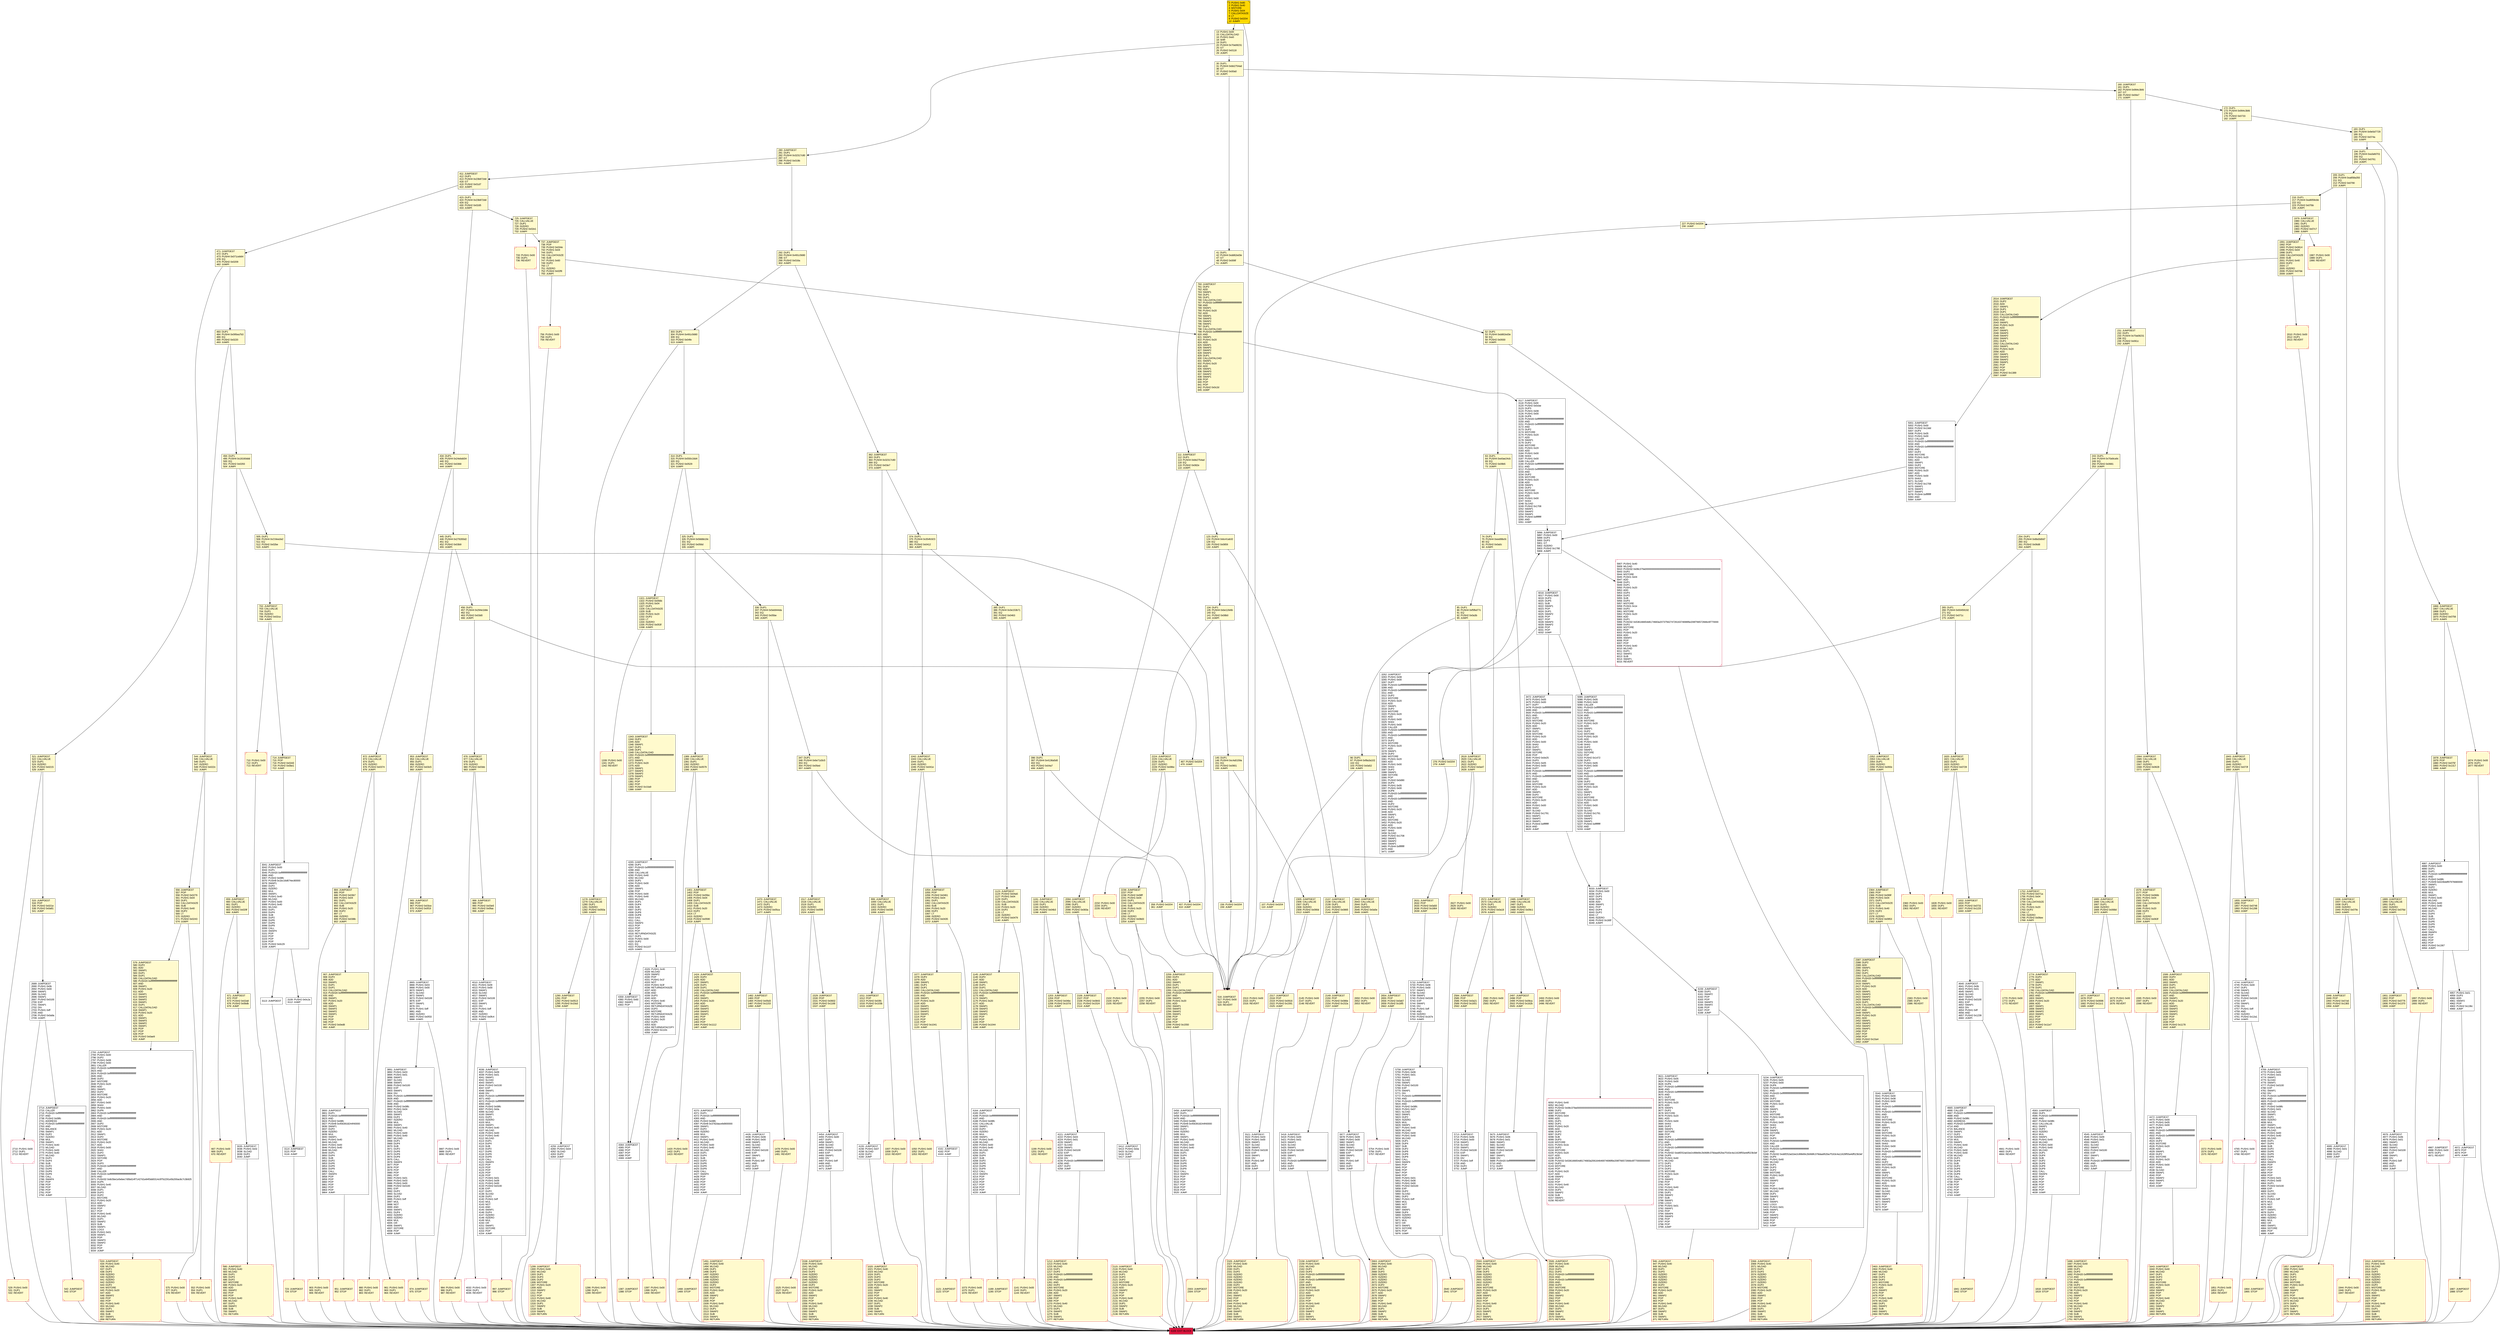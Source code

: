 digraph G {
bgcolor=transparent rankdir=UD;
node [shape=box style=filled color=black fillcolor=white fontname=arial fontcolor=black];
516 [label="516: JUMPDEST\l517: PUSH1 0x00\l519: DUP1\l520: REVERT\l" fillcolor=lemonchiffon shape=Msquare color=crimson ];
4155 [label="4155: JUMPDEST\l4156: PUSH1 0x07\l4158: SLOAD\l4159: DUP2\l4160: JUMP\l" ];
521 [label="521: JUMPDEST\l522: CALLVALUE\l523: DUP1\l524: ISZERO\l525: PUSH2 0x0215\l528: JUMPI\l" fillcolor=lemonchiffon ];
303 [label="303: DUP1\l304: PUSH4 0x491c5680\l309: EQ\l310: PUSH2 0x04fe\l313: JUMPI\l" fillcolor=lemonchiffon ];
362 [label="362: JUMPDEST\l363: DUP1\l364: PUSH4 0x32317c80\l369: EQ\l370: PUSH2 0x03e7\l373: JUMPI\l" fillcolor=lemonchiffon ];
556 [label="556: JUMPDEST\l557: POP\l558: PUSH2 0x0279\l561: PUSH1 0x04\l563: DUP1\l564: CALLDATASIZE\l565: SUB\l566: PUSH1 0x40\l568: DUP2\l569: LT\l570: ISZERO\l571: PUSH2 0x0243\l574: JUMPI\l" fillcolor=lemonchiffon ];
3041 [label="3041: JUMPDEST\l3042: PUSH1 0x00\l3044: DUP1\l3045: PUSH20 0xffffffffffffffffffffffffffffffffffffffff\l3066: AND\l3067: PUSH2 0x08fc\l3070: PUSH8 0x1bc16d674ec80000\l3079: SWAP1\l3080: DUP2\l3081: ISZERO\l3082: MUL\l3083: SWAP1\l3084: PUSH1 0x40\l3086: MLOAD\l3087: PUSH1 0x00\l3089: PUSH1 0x40\l3091: MLOAD\l3092: DUP1\l3093: DUP4\l3094: SUB\l3095: DUP2\l3096: DUP6\l3097: DUP9\l3098: DUP9\l3099: CALL\l3100: SWAP4\l3101: POP\l3102: POP\l3103: POP\l3104: POP\l3105: PUSH2 0x0c29\l3108: JUMPI\l" ];
1599 [label="1599: JUMPDEST\l1600: DUP2\l1601: ADD\l1602: SWAP1\l1603: DUP1\l1604: DUP1\l1605: CALLDATALOAD\l1606: PUSH20 0xffffffffffffffffffffffffffffffffffffffff\l1627: AND\l1628: SWAP1\l1629: PUSH1 0x20\l1631: ADD\l1632: SWAP1\l1633: SWAP3\l1634: SWAP2\l1635: SWAP1\l1636: POP\l1637: POP\l1638: POP\l1639: PUSH2 0x1178\l1642: JUMP\l" fillcolor=lemonchiffon ];
63 [label="63: DUP1\l64: PUSH4 0xe0ae24cb\l69: EQ\l70: PUSH2 0x09b5\l73: JUMPI\l" fillcolor=lemonchiffon ];
358 [label="358: PUSH2 0x0204\l361: JUMP\l" fillcolor=lemonchiffon ];
4010 [label="4010: JUMPDEST\l4011: PUSH1 0x09\l4013: PUSH1 0x00\l4015: SWAP1\l4016: SLOAD\l4017: SWAP1\l4018: PUSH2 0x0100\l4021: EXP\l4022: SWAP1\l4023: DIV\l4024: PUSH1 0xff\l4026: AND\l4027: ISZERO\l4028: PUSH2 0x0fc4\l4031: JUMPI\l" ];
1957 [label="1957: JUMPDEST\l1958: PUSH1 0x40\l1960: MLOAD\l1961: DUP1\l1962: DUP3\l1963: DUP2\l1964: MSTORE\l1965: PUSH1 0x20\l1967: ADD\l1968: SWAP2\l1969: POP\l1970: POP\l1971: PUSH1 0x40\l1973: MLOAD\l1974: DUP1\l1975: SWAP2\l1976: SUB\l1977: SWAP1\l1978: RETURN\l" fillcolor=lemonchiffon shape=Msquare color=crimson ];
6169 [label="6169: EXIT BLOCK\l" fillcolor=crimson ];
1517 [label="1517: JUMPDEST\l1518: CALLVALUE\l1519: DUP1\l1520: ISZERO\l1521: PUSH2 0x05f9\l1524: JUMPI\l" fillcolor=lemonchiffon ];
172 [label="172: DUP1\l173: PUSH4 0x994c3bfd\l178: EQ\l179: PUSH2 0x0733\l182: JUMPI\l" fillcolor=lemonchiffon ];
2493 [label="2493: PUSH1 0x00\l2495: DUP1\l2496: REVERT\l" fillcolor=lemonchiffon shape=Msquare color=crimson ];
725 [label="725: JUMPDEST\l726: CALLVALUE\l727: DUP1\l728: ISZERO\l729: PUSH2 0x02e1\l732: JUMPI\l" fillcolor=lemonchiffon ];
2793 [label="2793: JUMPDEST\l2794: PUSH1 0x00\l2796: DUP2\l2797: PUSH1 0x08\l2799: PUSH1 0x00\l2801: CALLER\l2802: PUSH20 0xffffffffffffffffffffffffffffffffffffffff\l2823: AND\l2824: PUSH20 0xffffffffffffffffffffffffffffffffffffffff\l2845: AND\l2846: DUP2\l2847: MSTORE\l2848: PUSH1 0x20\l2850: ADD\l2851: SWAP1\l2852: DUP2\l2853: MSTORE\l2854: PUSH1 0x20\l2856: ADD\l2857: PUSH1 0x00\l2859: SHA3\l2860: PUSH1 0x00\l2862: DUP6\l2863: PUSH20 0xffffffffffffffffffffffffffffffffffffffff\l2884: AND\l2885: PUSH20 0xffffffffffffffffffffffffffffffffffffffff\l2906: AND\l2907: DUP2\l2908: MSTORE\l2909: PUSH1 0x20\l2911: ADD\l2912: SWAP1\l2913: DUP2\l2914: MSTORE\l2915: PUSH1 0x20\l2917: ADD\l2918: PUSH1 0x00\l2920: SHA3\l2921: DUP2\l2922: SWAP1\l2923: SSTORE\l2924: POP\l2925: DUP3\l2926: PUSH20 0xffffffffffffffffffffffffffffffffffffffff\l2947: AND\l2948: CALLER\l2949: PUSH20 0xffffffffffffffffffffffffffffffffffffffff\l2970: AND\l2971: PUSH32 0x8c5be1e5ebec7d5bd14f71427d1e84f3dd0314c0f7b2291e5b200ac8c7c3b925\l3004: DUP5\l3005: PUSH1 0x40\l3007: MLOAD\l3008: DUP1\l3009: DUP3\l3010: DUP2\l3011: MSTORE\l3012: PUSH1 0x20\l3014: ADD\l3015: SWAP2\l3016: POP\l3017: POP\l3018: PUSH1 0x40\l3020: MLOAD\l3021: DUP1\l3022: SWAP2\l3023: SUB\l3024: SWAP1\l3025: LOG3\l3026: PUSH1 0x01\l3028: SWAP1\l3029: POP\l3030: SWAP3\l3031: SWAP2\l3032: POP\l3033: POP\l3034: JUMP\l" ];
951 [label="951: JUMPDEST\l952: STOP\l" fillcolor=lemonchiffon shape=Msquare color=crimson ];
2642 [label="2642: JUMPDEST\l2643: CALLVALUE\l2644: DUP1\l2645: ISZERO\l2646: PUSH2 0x0a5e\l2649: JUMPI\l" fillcolor=lemonchiffon ];
903 [label="903: PUSH1 0x00\l905: DUP1\l906: REVERT\l" fillcolor=lemonchiffon shape=Msquare color=crimson ];
4665 [label="4665: JUMPDEST\l4666: CALLER\l4667: PUSH20 0xffffffffffffffffffffffffffffffffffffffff\l4688: AND\l4689: PUSH2 0x08fc\l4692: ADDRESS\l4693: PUSH20 0xffffffffffffffffffffffffffffffffffffffff\l4714: AND\l4715: BALANCE\l4716: SWAP1\l4717: DUP2\l4718: ISZERO\l4719: MUL\l4720: SWAP1\l4721: PUSH1 0x40\l4723: MLOAD\l4724: PUSH1 0x00\l4726: PUSH1 0x40\l4728: MLOAD\l4729: DUP1\l4730: DUP4\l4731: SUB\l4732: DUP2\l4733: DUP6\l4734: DUP9\l4735: DUP9\l4736: CALL\l4737: SWAP4\l4738: POP\l4739: POP\l4740: POP\l4741: POP\l4742: POP\l4743: JUMP\l" ];
13 [label="13: PUSH1 0x00\l15: CALLDATALOAD\l16: PUSH1 0xe0\l18: SHR\l19: DUP1\l20: PUSH4 0x70a08231\l25: GT\l26: PUSH2 0x0118\l29: JUMPI\l" fillcolor=lemonchiffon ];
160 [label="160: JUMPDEST\l161: DUP1\l162: PUSH4 0x994c3bfd\l167: GT\l168: PUSH2 0x00e7\l171: JUMPI\l" fillcolor=lemonchiffon ];
1468 [label="1468: JUMPDEST\l1469: STOP\l" fillcolor=lemonchiffon shape=Msquare color=crimson ];
2326 [label="2326: JUMPDEST\l2327: PUSH1 0x40\l2329: MLOAD\l2330: DUP1\l2331: DUP3\l2332: ISZERO\l2333: ISZERO\l2334: ISZERO\l2335: ISZERO\l2336: DUP2\l2337: MSTORE\l2338: PUSH1 0x20\l2340: ADD\l2341: SWAP2\l2342: POP\l2343: POP\l2344: PUSH1 0x40\l2346: MLOAD\l2347: DUP1\l2348: SWAP2\l2349: SUB\l2350: SWAP1\l2351: RETURN\l" fillcolor=lemonchiffon shape=Msquare color=crimson ];
254 [label="254: DUP1\l255: PUSH4 0x8bd3d0d7\l260: EQ\l261: PUSH2 0x06d8\l264: JUMPI\l" fillcolor=lemonchiffon ];
2463 [label="2463: JUMPDEST\l2464: PUSH1 0x40\l2466: MLOAD\l2467: DUP1\l2468: DUP3\l2469: DUP2\l2470: MSTORE\l2471: PUSH1 0x20\l2473: ADD\l2474: SWAP2\l2475: POP\l2476: POP\l2477: PUSH1 0x40\l2479: MLOAD\l2480: DUP1\l2481: SWAP2\l2482: SUB\l2483: SWAP1\l2484: RETURN\l" fillcolor=lemonchiffon shape=Msquare color=crimson ];
1420 [label="1420: PUSH1 0x00\l1422: DUP1\l1423: REVERT\l" fillcolor=lemonchiffon shape=Msquare color=crimson ];
2224 [label="2224: JUMPDEST\l2225: CALLVALUE\l2226: DUP1\l2227: ISZERO\l2228: PUSH2 0x08bc\l2231: JUMPI\l" fillcolor=lemonchiffon ];
4887 [label="4887: JUMPDEST\l4888: PUSH1 0x00\l4890: DUP1\l4891: DUP1\l4892: PUSH20 0xffffffffffffffffffffffffffffffffffffffff\l4913: AND\l4914: PUSH2 0x08fc\l4917: PUSH9 0x0246ddf97976680000\l4927: SWAP1\l4928: DUP2\l4929: ISZERO\l4930: MUL\l4931: SWAP1\l4932: PUSH1 0x40\l4934: MLOAD\l4935: PUSH1 0x00\l4937: PUSH1 0x40\l4939: MLOAD\l4940: DUP1\l4941: DUP4\l4942: SUB\l4943: DUP2\l4944: DUP6\l4945: DUP9\l4946: DUP9\l4947: CALL\l4948: SWAP4\l4949: POP\l4950: POP\l4951: POP\l4952: POP\l4953: PUSH2 0x1367\l4956: JUMPI\l" ];
111 [label="111: JUMPDEST\l112: DUP1\l113: PUSH4 0xbb2754ad\l118: EQ\l119: PUSH2 0x082e\l122: JUMPI\l" fillcolor=lemonchiffon ];
5456 [label="5456: JUMPDEST\l5457: DUP1\l5458: PUSH20 0xffffffffffffffffffffffffffffffffffffffff\l5479: AND\l5480: PUSH2 0x08fc\l5483: PUSH8 0x4563918244f40000\l5492: SWAP1\l5493: DUP2\l5494: ISZERO\l5495: MUL\l5496: SWAP1\l5497: PUSH1 0x40\l5499: MLOAD\l5500: PUSH1 0x00\l5502: PUSH1 0x40\l5504: MLOAD\l5505: DUP1\l5506: DUP4\l5507: SUB\l5508: DUP2\l5509: DUP6\l5510: DUP9\l5511: DUP9\l5512: CALL\l5513: SWAP4\l5514: POP\l5515: POP\l5516: POP\l5517: POP\l5518: POP\l5519: POP\l5520: JUMP\l" ];
0 [label="0: PUSH1 0x80\l2: PUSH1 0x40\l4: MSTORE\l5: PUSH1 0x04\l7: CALLDATASIZE\l8: LT\l9: PUSH2 0x0204\l12: JUMPI\l" fillcolor=lemonchiffon shape=Msquare fillcolor=gold ];
183 [label="183: DUP1\l184: PUSH4 0x9e5d7729\l189: EQ\l190: PUSH2 0x074a\l193: JUMPI\l" fillcolor=lemonchiffon ];
1944 [label="1944: PUSH1 0x00\l1946: DUP1\l1947: REVERT\l" fillcolor=lemonchiffon shape=Msquare color=crimson ];
1145 [label="1145: JUMPDEST\l1146: DUP2\l1147: ADD\l1148: SWAP1\l1149: DUP1\l1150: DUP1\l1151: CALLDATALOAD\l1152: PUSH20 0xffffffffffffffffffffffffffffffffffffffff\l1173: AND\l1174: SWAP1\l1175: PUSH1 0x20\l1177: ADD\l1178: SWAP1\l1179: SWAP3\l1180: SWAP2\l1181: SWAP1\l1182: POP\l1183: POP\l1184: POP\l1185: PUSH2 0x1044\l1188: JUMP\l" fillcolor=lemonchiffon ];
4364 [label="4364: JUMPDEST\l4365: POP\l4366: POP\l4367: POP\l4368: POP\l4369: JUMP\l" ];
1910 [label="1910: JUMPDEST\l1911: PUSH1 0x40\l1913: MLOAD\l1914: DUP1\l1915: DUP3\l1916: ISZERO\l1917: ISZERO\l1918: ISZERO\l1919: ISZERO\l1920: DUP2\l1921: MSTORE\l1922: PUSH1 0x20\l1924: ADD\l1925: SWAP2\l1926: POP\l1927: POP\l1928: PUSH1 0x40\l1930: MLOAD\l1931: DUP1\l1932: SWAP2\l1933: SUB\l1934: SWAP1\l1935: RETURN\l" fillcolor=lemonchiffon shape=Msquare color=crimson ];
1007 [label="1007: PUSH1 0x00\l1009: DUP1\l1010: REVERT\l" fillcolor=lemonchiffon shape=Msquare color=crimson ];
4640 [label="4640: JUMPDEST\l4641: PUSH1 0x0b\l4643: PUSH1 0x01\l4645: SWAP1\l4646: SLOAD\l4647: SWAP1\l4648: PUSH2 0x0100\l4651: EXP\l4652: SWAP1\l4653: DIV\l4654: PUSH1 0xff\l4656: AND\l4657: PUSH2 0x1239\l4660: JUMPI\l" ];
1020 [label="1020: JUMPDEST\l1021: PUSH1 0x40\l1023: MLOAD\l1024: DUP1\l1025: DUP3\l1026: DUP2\l1027: MSTORE\l1028: PUSH1 0x20\l1030: ADD\l1031: SWAP2\l1032: POP\l1033: POP\l1034: PUSH1 0x40\l1036: MLOAD\l1037: DUP1\l1038: SWAP2\l1039: SUB\l1040: SWAP1\l1041: RETURN\l" fillcolor=lemonchiffon shape=Msquare color=crimson ];
1525 [label="1525: PUSH1 0x00\l1527: DUP1\l1528: REVERT\l" fillcolor=lemonchiffon shape=Msquare color=crimson ];
336 [label="336: DUP1\l337: PUSH4 0x5eb944da\l342: EQ\l343: PUSH2 0x05be\l346: JUMPI\l" fillcolor=lemonchiffon ];
974 [label="974: JUMPDEST\l975: STOP\l" fillcolor=lemonchiffon shape=Msquare color=crimson ];
1576 [label="1576: JUMPDEST\l1577: POP\l1578: PUSH2 0x066b\l1581: PUSH1 0x04\l1583: DUP1\l1584: CALLDATASIZE\l1585: SUB\l1586: PUSH1 0x20\l1588: DUP2\l1589: LT\l1590: ISZERO\l1591: PUSH2 0x063f\l1594: JUMPI\l" fillcolor=lemonchiffon ];
4957 [label="4957: PUSH1 0x01\l4959: DUP3\l4960: ADD\l4961: SWAP2\l4962: POP\l4963: PUSH2 0x136c\l4966: JUMP\l" ];
961 [label="961: PUSH1 0x00\l963: DUP1\l964: REVERT\l" fillcolor=lemonchiffon shape=Msquare color=crimson ];
4032 [label="4032: PUSH1 0x00\l4034: DUP1\l4035: REVERT\l" shape=Msquare color=crimson ];
1987 [label="1987: PUSH1 0x00\l1989: DUP1\l1990: REVERT\l" fillcolor=lemonchiffon shape=Msquare color=crimson ];
96 [label="96: DUP1\l97: PUSH4 0xf8a3a102\l102: EQ\l103: PUSH2 0x0a52\l106: JUMPI\l" fillcolor=lemonchiffon ];
276 [label="276: PUSH2 0x0204\l279: JUMP\l" fillcolor=lemonchiffon ];
1478 [label="1478: PUSH1 0x00\l1480: DUP1\l1481: REVERT\l" fillcolor=lemonchiffon shape=Msquare color=crimson ];
5907 [label="5907: PUSH1 0x40\l5909: MLOAD\l5910: PUSH32 0x08c379a000000000000000000000000000000000000000000000000000000000\l5943: DUP2\l5944: MSTORE\l5945: PUSH1 0x04\l5947: ADD\l5948: DUP1\l5949: DUP1\l5950: PUSH1 0x20\l5952: ADD\l5953: DUP3\l5954: DUP2\l5955: SUB\l5956: DUP3\l5957: MSTORE\l5958: PUSH1 0x1e\l5960: DUP2\l5961: MSTORE\l5962: PUSH1 0x20\l5964: ADD\l5965: DUP1\l5966: PUSH32 0x536166654d6174683a207375627472616374696f6e206f766572666c6f770000\l5999: DUP2\l6000: MSTORE\l6001: POP\l6002: PUSH1 0x20\l6004: ADD\l6005: SWAP2\l6006: POP\l6007: POP\l6008: PUSH1 0x40\l6010: MLOAD\l6011: DUP1\l6012: SWAP2\l6013: SUB\l6014: SWAP1\l6015: REVERT\l" shape=Msquare color=crimson ];
3865 [label="3865: JUMPDEST\l3866: PUSH1 0x03\l3868: PUSH1 0x00\l3870: SWAP1\l3871: SLOAD\l3872: SWAP1\l3873: PUSH2 0x0100\l3876: EXP\l3877: SWAP1\l3878: DIV\l3879: PUSH1 0xff\l3881: AND\l3882: ISZERO\l3883: PUSH2 0x0f33\l3886: JUMPI\l" ];
494 [label="494: DUP1\l495: PUSH4 0x18160ddd\l500: EQ\l501: PUSH2 0x0293\l504: JUMPI\l" fillcolor=lemonchiffon ];
4259 [label="4259: JUMPDEST\l4260: PUSH1 0x04\l4262: SLOAD\l4263: DUP2\l4264: JUMP\l" ];
997 [label="997: JUMPDEST\l998: STOP\l" fillcolor=lemonchiffon shape=Msquare color=crimson ];
846 [label="846: JUMPDEST\l847: PUSH1 0x40\l849: MLOAD\l850: DUP1\l851: DUP3\l852: ISZERO\l853: ISZERO\l854: ISZERO\l855: ISZERO\l856: DUP2\l857: MSTORE\l858: PUSH1 0x20\l860: ADD\l861: SWAP2\l862: POP\l863: POP\l864: PUSH1 0x40\l866: MLOAD\l867: DUP1\l868: SWAP2\l869: SUB\l870: SWAP1\l871: RETURN\l" fillcolor=lemonchiffon shape=Msquare color=crimson ];
265 [label="265: DUP1\l266: PUSH4 0x93459192\l271: EQ\l272: PUSH2 0x071c\l275: JUMPI\l" fillcolor=lemonchiffon ];
205 [label="205: DUP1\l206: PUSH4 0xa858a350\l211: EQ\l212: PUSH2 0x0790\l215: JUMPI\l" fillcolor=lemonchiffon ];
1936 [label="1936: JUMPDEST\l1937: CALLVALUE\l1938: DUP1\l1939: ISZERO\l1940: PUSH2 0x079c\l1943: JUMPI\l" fillcolor=lemonchiffon ];
984 [label="984: PUSH1 0x00\l986: DUP1\l987: REVERT\l" fillcolor=lemonchiffon shape=Msquare color=crimson ];
1482 [label="1482: JUMPDEST\l1483: POP\l1484: PUSH2 0x05d3\l1487: PUSH2 0x1153\l1490: JUMP\l" fillcolor=lemonchiffon ];
2010 [label="2010: PUSH1 0x00\l2012: DUP1\l2013: REVERT\l" fillcolor=lemonchiffon shape=Msquare color=crimson ];
999 [label="999: JUMPDEST\l1000: CALLVALUE\l1001: DUP1\l1002: ISZERO\l1003: PUSH2 0x03f3\l1006: JUMPI\l" fillcolor=lemonchiffon ];
1948 [label="1948: JUMPDEST\l1949: POP\l1950: PUSH2 0x07a5\l1953: PUSH2 0x1383\l1956: JUMP\l" fillcolor=lemonchiffon ];
41 [label="41: DUP1\l42: PUSH4 0xdd62ed3e\l47: GT\l48: PUSH2 0x006f\l51: JUMPI\l" fillcolor=lemonchiffon ];
2714 [label="2714: JUMPDEST\l2715: CALLER\l2716: PUSH20 0xffffffffffffffffffffffffffffffffffffffff\l2737: AND\l2738: PUSH2 0x08fc\l2741: ADDRESS\l2742: PUSH20 0xffffffffffffffffffffffffffffffffffffffff\l2763: AND\l2764: BALANCE\l2765: SWAP1\l2766: DUP2\l2767: ISZERO\l2768: MUL\l2769: SWAP1\l2770: PUSH1 0x40\l2772: MLOAD\l2773: PUSH1 0x00\l2775: PUSH1 0x40\l2777: MLOAD\l2778: DUP1\l2779: DUP4\l2780: SUB\l2781: DUP2\l2782: DUP6\l2783: DUP9\l2784: DUP9\l2785: CALL\l2786: SWAP4\l2787: POP\l2788: POP\l2789: POP\l2790: POP\l2791: POP\l2792: JUMP\l" ];
314 [label="314: DUP1\l315: PUSH4 0x550c16d4\l320: EQ\l321: PUSH2 0x0529\l324: JUMPI\l" fillcolor=lemonchiffon ];
1828 [label="1828: PUSH1 0x00\l1830: DUP1\l1831: REVERT\l" fillcolor=lemonchiffon shape=Msquare color=crimson ];
1818 [label="1818: JUMPDEST\l1819: STOP\l" fillcolor=lemonchiffon shape=Msquare color=crimson ];
3887 [label="3887: PUSH1 0x00\l3889: DUP1\l3890: REVERT\l" shape=Msquare color=crimson ];
280 [label="280: JUMPDEST\l281: DUP1\l282: PUSH4 0x32317c80\l287: GT\l288: PUSH2 0x019b\l291: JUMPI\l" fillcolor=lemonchiffon ];
5412 [label="5412: JUMPDEST\l5413: PUSH1 0x0a\l5415: SLOAD\l5416: DUP2\l5417: JUMP\l" ];
2360 [label="2360: PUSH1 0x00\l2362: DUP1\l2363: REVERT\l" fillcolor=lemonchiffon shape=Msquare color=crimson ];
2506 [label="2506: JUMPDEST\l2507: PUSH1 0x40\l2509: MLOAD\l2510: DUP1\l2511: DUP3\l2512: PUSH20 0xffffffffffffffffffffffffffffffffffffffff\l2533: AND\l2534: PUSH20 0xffffffffffffffffffffffffffffffffffffffff\l2555: AND\l2556: DUP2\l2557: MSTORE\l2558: PUSH1 0x20\l2560: ADD\l2561: SWAP2\l2562: POP\l2563: POP\l2564: PUSH1 0x40\l2566: MLOAD\l2567: DUP1\l2568: SWAP2\l2569: SUB\l2570: SWAP1\l2571: RETURN\l" fillcolor=lemonchiffon shape=Msquare color=crimson ];
1339 [label="1339: PUSH1 0x00\l1341: DUP1\l1342: REVERT\l" fillcolor=lemonchiffon shape=Msquare color=crimson ];
1851 [label="1851: PUSH1 0x00\l1853: DUP1\l1854: REVERT\l" fillcolor=lemonchiffon shape=Msquare color=crimson ];
2236 [label="2236: JUMPDEST\l2237: POP\l2238: PUSH2 0x08ff\l2241: PUSH1 0x04\l2243: DUP1\l2244: CALLDATASIZE\l2245: SUB\l2246: PUSH1 0x20\l2248: DUP2\l2249: LT\l2250: ISZERO\l2251: PUSH2 0x08d3\l2254: JUMPI\l" fillcolor=lemonchiffon ];
1299 [label="1299: JUMPDEST\l1300: PUSH1 0x40\l1302: MLOAD\l1303: DUP1\l1304: DUP3\l1305: DUP2\l1306: MSTORE\l1307: PUSH1 0x20\l1309: ADD\l1310: SWAP2\l1311: POP\l1312: POP\l1313: PUSH1 0x40\l1315: MLOAD\l1316: DUP1\l1317: SWAP2\l1318: SUB\l1319: SWAP1\l1320: RETURN\l" fillcolor=lemonchiffon shape=Msquare color=crimson ];
467 [label="467: PUSH2 0x0204\l470: JUMP\l" fillcolor=lemonchiffon ];
85 [label="85: DUP1\l86: PUSH4 0xf5fbd77c\l91: EQ\l92: PUSH2 0x0a3b\l95: JUMPI\l" fillcolor=lemonchiffon ];
1841 [label="1841: JUMPDEST\l1842: STOP\l" fillcolor=lemonchiffon shape=Msquare color=crimson ];
965 [label="965: JUMPDEST\l966: POP\l967: PUSH2 0x03ce\l970: PUSH2 0x0f19\l973: JUMP\l" fillcolor=lemonchiffon ];
907 [label="907: JUMPDEST\l908: DUP2\l909: ADD\l910: SWAP1\l911: DUP1\l912: DUP1\l913: CALLDATALOAD\l914: PUSH20 0xffffffffffffffffffffffffffffffffffffffff\l935: AND\l936: SWAP1\l937: PUSH1 0x20\l939: ADD\l940: SWAP1\l941: SWAP3\l942: SWAP2\l943: SWAP1\l944: POP\l945: POP\l946: POP\l947: PUSH2 0x0ed8\l950: JUMP\l" fillcolor=lemonchiffon ];
1286 [label="1286: PUSH1 0x00\l1288: DUP1\l1289: REVERT\l" fillcolor=lemonchiffon shape=Msquare color=crimson ];
2313 [label="2313: PUSH1 0x00\l2315: DUP1\l2316: REVERT\l" fillcolor=lemonchiffon shape=Msquare color=crimson ];
4370 [label="4370: JUMPDEST\l4371: DUP1\l4372: PUSH20 0xffffffffffffffffffffffffffffffffffffffff\l4393: AND\l4394: PUSH2 0x08fc\l4397: PUSH8 0x3782dace9d900000\l4406: SWAP1\l4407: DUP2\l4408: ISZERO\l4409: MUL\l4410: SWAP1\l4411: PUSH1 0x40\l4413: MLOAD\l4414: PUSH1 0x00\l4416: PUSH1 0x40\l4418: MLOAD\l4419: DUP1\l4420: DUP4\l4421: SUB\l4422: DUP2\l4423: DUP6\l4424: DUP9\l4425: DUP9\l4426: CALL\l4427: SWAP4\l4428: POP\l4429: POP\l4430: POP\l4431: POP\l4432: POP\l4433: POP\l4434: JUMP\l" ];
231 [label="231: JUMPDEST\l232: DUP1\l233: PUSH4 0x70a08231\l238: EQ\l239: PUSH2 0x061c\l242: JUMPI\l" fillcolor=lemonchiffon ];
6033 [label="6033: JUMPDEST\l6034: PUSH1 0x00\l6036: DUP1\l6037: DUP3\l6038: DUP5\l6039: ADD\l6040: SWAP1\l6041: POP\l6042: DUP4\l6043: DUP2\l6044: LT\l6045: ISZERO\l6046: PUSH2 0x180f\l6049: JUMPI\l" ];
216 [label="216: DUP1\l217: PUSH4 0xa9059cbb\l222: EQ\l223: PUSH2 0x07bb\l226: JUMPI\l" fillcolor=lemonchiffon ];
1401 [label="1401: JUMPDEST\l1402: POP\l1403: PUSH2 0x05bc\l1406: PUSH1 0x04\l1408: DUP1\l1409: CALLDATASIZE\l1410: SUB\l1411: PUSH1 0x20\l1413: DUP2\l1414: LT\l1415: ISZERO\l1416: PUSH2 0x0590\l1419: JUMPI\l" fillcolor=lemonchiffon ];
4583 [label="4583: JUMPDEST\l4584: DUP1\l4585: PUSH20 0xffffffffffffffffffffffffffffffffffffffff\l4606: AND\l4607: PUSH2 0x08fc\l4610: CALLVALUE\l4611: SWAP1\l4612: DUP2\l4613: ISZERO\l4614: MUL\l4615: SWAP1\l4616: PUSH1 0x40\l4618: MLOAD\l4619: PUSH1 0x00\l4621: PUSH1 0x40\l4623: MLOAD\l4624: DUP1\l4625: DUP4\l4626: SUB\l4627: DUP2\l4628: DUP6\l4629: DUP9\l4630: DUP9\l4631: CALL\l4632: SWAP4\l4633: POP\l4634: POP\l4635: POP\l4636: POP\l4637: POP\l4638: POP\l4639: JUMP\l" ];
4454 [label="4454: JUMPDEST\l4455: PUSH1 0x00\l4457: DUP1\l4458: SWAP1\l4459: SLOAD\l4460: SWAP1\l4461: PUSH2 0x0100\l4464: EXP\l4465: SWAP1\l4466: DIV\l4467: PUSH1 0xff\l4469: AND\l4470: DUP2\l4471: JUMP\l" ];
1897 [label="1897: PUSH1 0x00\l1899: DUP1\l1900: REVERT\l" fillcolor=lemonchiffon shape=Msquare color=crimson ];
385 [label="385: DUP1\l386: PUSH4 0x3e153b71\l391: EQ\l392: PUSH2 0x0463\l395: JUMPI\l" fillcolor=lemonchiffon ];
1866 [label="1866: JUMPDEST\l1867: CALLVALUE\l1868: DUP1\l1869: ISZERO\l1870: PUSH2 0x0756\l1873: JUMPI\l" fillcolor=lemonchiffon ];
533 [label="533: JUMPDEST\l534: POP\l535: PUSH2 0x021e\l538: PUSH2 0x0a81\l541: JUMP\l" fillcolor=lemonchiffon ];
1887 [label="1887: JUMPDEST\l1888: STOP\l" fillcolor=lemonchiffon shape=Msquare color=crimson ];
134 [label="134: DUP1\l135: PUSH4 0xbe11fe6b\l140: EQ\l141: PUSH2 0x08b0\l144: JUMPI\l" fillcolor=lemonchiffon ];
6016 [label="6016: JUMPDEST\l6017: PUSH1 0x00\l6019: DUP3\l6020: DUP5\l6021: SUB\l6022: SWAP1\l6023: POP\l6024: DUP1\l6025: SWAP2\l6026: POP\l6027: POP\l6028: SWAP3\l6029: SWAP2\l6030: POP\l6031: POP\l6032: JUMP\l" ];
880 [label="880: PUSH1 0x00\l882: DUP1\l883: REVERT\l" fillcolor=lemonchiffon shape=Msquare color=crimson ];
4472 [label="4472: JUMPDEST\l4473: PUSH1 0x00\l4475: PUSH1 0x05\l4477: PUSH1 0x00\l4479: DUP4\l4480: PUSH20 0xffffffffffffffffffffffffffffffffffffffff\l4501: AND\l4502: PUSH20 0xffffffffffffffffffffffffffffffffffffffff\l4523: AND\l4524: DUP2\l4525: MSTORE\l4526: PUSH1 0x20\l4528: ADD\l4529: SWAP1\l4530: DUP2\l4531: MSTORE\l4532: PUSH1 0x20\l4534: ADD\l4535: PUSH1 0x00\l4537: SHA3\l4538: SLOAD\l4539: SWAP1\l4540: POP\l4541: SWAP2\l4542: SWAP1\l4543: POP\l4544: JUMP\l" ];
1397 [label="1397: PUSH1 0x00\l1399: DUP1\l1400: REVERT\l" fillcolor=lemonchiffon shape=Msquare color=crimson ];
4326 [label="4326: PUSH1 0x40\l4328: MLOAD\l4329: SWAP2\l4330: POP\l4331: PUSH1 0x1f\l4333: NOT\l4334: PUSH1 0x3f\l4336: RETURNDATASIZE\l4337: ADD\l4338: AND\l4339: DUP3\l4340: ADD\l4341: PUSH1 0x40\l4343: MSTORE\l4344: RETURNDATASIZE\l4345: DUP3\l4346: MSTORE\l4347: RETURNDATASIZE\l4348: PUSH1 0x00\l4350: PUSH1 0x20\l4352: DUP5\l4353: ADD\l4354: RETURNDATACOPY\l4355: PUSH2 0x110c\l4358: JUMP\l" ];
976 [label="976: JUMPDEST\l977: CALLVALUE\l978: DUP1\l979: ISZERO\l980: PUSH2 0x03dc\l983: JUMPI\l" fillcolor=lemonchiffon ];
1864 [label="1864: JUMPDEST\l1865: STOP\l" fillcolor=lemonchiffon shape=Msquare color=crimson ];
988 [label="988: JUMPDEST\l989: POP\l990: PUSH2 0x03e5\l993: PUSH2 0x0faa\l996: JUMP\l" fillcolor=lemonchiffon ];
714 [label="714: JUMPDEST\l715: POP\l716: PUSH2 0x02d3\l719: PUSH2 0x0be1\l722: JUMP\l" fillcolor=lemonchiffon ];
505 [label="505: DUP1\l506: PUSH4 0x216ea3a2\l511: EQ\l512: PUSH2 0x02be\l515: JUMPI\l" fillcolor=lemonchiffon ];
702 [label="702: JUMPDEST\l703: CALLVALUE\l704: DUP1\l705: ISZERO\l706: PUSH2 0x02ca\l709: JUMPI\l" fillcolor=lemonchiffon ];
3113 [label="3113: JUMPDEST\l" ];
5758 [label="5758: JUMPDEST\l5759: PUSH1 0x06\l5761: PUSH1 0x01\l5763: SWAP1\l5764: SLOAD\l5765: SWAP1\l5766: PUSH2 0x0100\l5769: EXP\l5770: SWAP1\l5771: DIV\l5772: PUSH20 0xffffffffffffffffffffffffffffffffffffffff\l5793: AND\l5794: PUSH20 0xffffffffffffffffffffffffffffffffffffffff\l5815: AND\l5816: PUSH2 0x08fc\l5819: PUSH1 0x07\l5821: SLOAD\l5822: SWAP1\l5823: DUP2\l5824: ISZERO\l5825: MUL\l5826: SWAP1\l5827: PUSH1 0x40\l5829: MLOAD\l5830: PUSH1 0x00\l5832: PUSH1 0x40\l5834: MLOAD\l5835: DUP1\l5836: DUP4\l5837: SUB\l5838: DUP2\l5839: DUP6\l5840: DUP9\l5841: DUP9\l5842: CALL\l5843: SWAP4\l5844: POP\l5845: POP\l5846: POP\l5847: POP\l5848: POP\l5849: PUSH1 0x01\l5851: PUSH1 0x06\l5853: PUSH1 0x00\l5855: PUSH2 0x0100\l5858: EXP\l5859: DUP2\l5860: SLOAD\l5861: DUP2\l5862: PUSH1 0xff\l5864: MUL\l5865: NOT\l5866: AND\l5867: SWAP1\l5868: DUP4\l5869: ISZERO\l5870: ISZERO\l5871: MUL\l5872: OR\l5873: SWAP1\l5874: SSTORE\l5875: POP\l5876: JUMP\l" ];
1820 [label="1820: JUMPDEST\l1821: CALLVALUE\l1822: DUP1\l1823: ISZERO\l1824: PUSH2 0x0728\l1827: JUMPI\l" fillcolor=lemonchiffon ];
407 [label="407: PUSH2 0x0204\l410: JUMP\l" fillcolor=lemonchiffon ];
760 [label="760: JUMPDEST\l761: DUP2\l762: ADD\l763: SWAP1\l764: DUP1\l765: DUP1\l766: CALLDATALOAD\l767: PUSH20 0xffffffffffffffffffffffffffffffffffffffff\l788: AND\l789: SWAP1\l790: PUSH1 0x20\l792: ADD\l793: SWAP1\l794: SWAP3\l795: SWAP2\l796: SWAP1\l797: DUP1\l798: CALLDATALOAD\l799: PUSH20 0xffffffffffffffffffffffffffffffffffffffff\l820: AND\l821: SWAP1\l822: PUSH1 0x20\l824: ADD\l825: SWAP1\l826: SWAP3\l827: SWAP2\l828: SWAP1\l829: DUP1\l830: CALLDATALOAD\l831: SWAP1\l832: PUSH1 0x20\l834: ADD\l835: SWAP1\l836: SWAP3\l837: SWAP2\l838: SWAP1\l839: POP\l840: POP\l841: POP\l842: PUSH2 0x0c2d\l845: JUMP\l" fillcolor=lemonchiffon ];
1424 [label="1424: JUMPDEST\l1425: DUP2\l1426: ADD\l1427: SWAP1\l1428: DUP1\l1429: DUP1\l1430: CALLDATALOAD\l1431: PUSH20 0xffffffffffffffffffffffffffffffffffffffff\l1452: AND\l1453: SWAP1\l1454: PUSH1 0x20\l1456: ADD\l1457: SWAP1\l1458: SWAP3\l1459: SWAP2\l1460: SWAP1\l1461: POP\l1462: POP\l1463: POP\l1464: PUSH2 0x1112\l1467: JUMP\l" fillcolor=lemonchiffon ];
884 [label="884: JUMPDEST\l885: POP\l886: PUSH2 0x03b7\l889: PUSH1 0x04\l891: DUP1\l892: CALLDATASIZE\l893: SUB\l894: PUSH1 0x20\l896: DUP2\l897: LT\l898: ISZERO\l899: PUSH2 0x038b\l902: JUMPI\l" fillcolor=lemonchiffon ];
2387 [label="2387: JUMPDEST\l2388: DUP2\l2389: ADD\l2390: SWAP1\l2391: DUP1\l2392: DUP1\l2393: CALLDATALOAD\l2394: PUSH20 0xffffffffffffffffffffffffffffffffffffffff\l2415: AND\l2416: SWAP1\l2417: PUSH1 0x20\l2419: ADD\l2420: SWAP1\l2421: SWAP3\l2422: SWAP2\l2423: SWAP1\l2424: DUP1\l2425: CALLDATALOAD\l2426: PUSH20 0xffffffffffffffffffffffffffffffffffffffff\l2447: AND\l2448: SWAP1\l2449: PUSH1 0x20\l2451: ADD\l2452: SWAP1\l2453: SWAP3\l2454: SWAP2\l2455: SWAP1\l2456: POP\l2457: POP\l2458: POP\l2459: PUSH2 0x15a4\l2462: JUMP\l" fillcolor=lemonchiffon ];
1011 [label="1011: JUMPDEST\l1012: POP\l1013: PUSH2 0x03fc\l1016: PUSH2 0x103b\l1019: JUMP\l" fillcolor=lemonchiffon ];
123 [label="123: DUP1\l124: PUSH4 0xbc41ab32\l129: EQ\l130: PUSH2 0x0859\l133: JUMPI\l" fillcolor=lemonchiffon ];
2383 [label="2383: PUSH1 0x00\l2385: DUP1\l2386: REVERT\l" fillcolor=lemonchiffon shape=Msquare color=crimson ];
2572 [label="2572: JUMPDEST\l2573: CALLVALUE\l2574: DUP1\l2575: ISZERO\l2576: PUSH2 0x0a18\l2579: JUMPI\l" fillcolor=lemonchiffon ];
1491 [label="1491: JUMPDEST\l1492: PUSH1 0x40\l1494: MLOAD\l1495: DUP1\l1496: DUP3\l1497: ISZERO\l1498: ISZERO\l1499: ISZERO\l1500: ISZERO\l1501: DUP2\l1502: MSTORE\l1503: PUSH1 0x20\l1505: ADD\l1506: SWAP2\l1507: POP\l1508: POP\l1509: PUSH1 0x40\l1511: MLOAD\l1512: DUP1\l1513: SWAP2\l1514: SUB\l1515: SWAP1\l1516: RETURN\l" fillcolor=lemonchiffon shape=Msquare color=crimson ];
1874 [label="1874: PUSH1 0x00\l1876: DUP1\l1877: REVERT\l" fillcolor=lemonchiffon shape=Msquare color=crimson ];
4265 [label="4265: JUMPDEST\l4266: DUP1\l4267: PUSH20 0xffffffffffffffffffffffffffffffffffffffff\l4288: AND\l4289: CALLVALUE\l4290: PUSH1 0x40\l4292: MLOAD\l4293: DUP1\l4294: PUSH1 0x00\l4296: ADD\l4297: SWAP1\l4298: POP\l4299: PUSH1 0x00\l4301: PUSH1 0x40\l4303: MLOAD\l4304: DUP1\l4305: DUP4\l4306: SUB\l4307: DUP2\l4308: DUP6\l4309: DUP8\l4310: GAS\l4311: CALL\l4312: SWAP3\l4313: POP\l4314: POP\l4315: POP\l4316: RETURNDATASIZE\l4317: DUP1\l4318: PUSH1 0x00\l4320: DUP2\l4321: EQ\l4322: PUSH2 0x1107\l4325: JUMPI\l" ];
4545 [label="4545: JUMPDEST\l4546: PUSH1 0x09\l4548: PUSH1 0x01\l4550: SWAP1\l4551: SLOAD\l4552: SWAP1\l4553: PUSH2 0x0100\l4556: EXP\l4557: SWAP1\l4558: DIV\l4559: PUSH20 0xffffffffffffffffffffffffffffffffffffffff\l4580: AND\l4581: DUP2\l4582: JUMP\l" ];
1979 [label="1979: JUMPDEST\l1980: CALLVALUE\l1981: DUP1\l1982: ISZERO\l1983: PUSH2 0x07c7\l1986: JUMPI\l" fillcolor=lemonchiffon ];
1387 [label="1387: JUMPDEST\l1388: STOP\l" fillcolor=lemonchiffon shape=Msquare color=crimson ];
434 [label="434: DUP1\l435: PUSH4 0x24ebdd34\l440: EQ\l441: PUSH2 0x0368\l444: JUMPI\l" fillcolor=lemonchiffon ];
1529 [label="1529: JUMPDEST\l1530: POP\l1531: PUSH2 0x0602\l1534: PUSH2 0x1166\l1537: JUMP\l" fillcolor=lemonchiffon ];
2631 [label="2631: JUMPDEST\l2632: POP\l2633: PUSH2 0x0a50\l2636: PUSH2 0x1664\l2639: JUMP\l" fillcolor=lemonchiffon ];
1832 [label="1832: JUMPDEST\l1833: POP\l1834: PUSH2 0x0731\l1837: PUSH2 0x1220\l1840: JUMP\l" fillcolor=lemonchiffon ];
52 [label="52: DUP1\l53: PUSH4 0xdd62ed3e\l58: EQ\l59: PUSH2 0x0930\l62: JUMPI\l" fillcolor=lemonchiffon ];
483 [label="483: DUP1\l484: PUSH4 0x095ea7b3\l489: EQ\l490: PUSH2 0x0220\l493: JUMPI\l" fillcolor=lemonchiffon ];
3114 [label="3114: JUMPDEST\l3115: POP\l3116: JUMP\l" ];
1042 [label="1042: JUMPDEST\l1043: CALLVALUE\l1044: DUP1\l1045: ISZERO\l1046: PUSH2 0x041e\l1049: JUMPI\l" fillcolor=lemonchiffon ];
1199 [label="1199: PUSH1 0x00\l1201: DUP1\l1202: REVERT\l" fillcolor=lemonchiffon shape=Msquare color=crimson ];
1991 [label="1991: JUMPDEST\l1992: POP\l1993: PUSH2 0x0814\l1996: PUSH1 0x04\l1998: DUP1\l1999: CALLDATASIZE\l2000: SUB\l2001: PUSH1 0x40\l2003: DUP2\l2004: LT\l2005: ISZERO\l2006: PUSH2 0x07de\l2009: JUMPI\l" fillcolor=lemonchiffon ];
1389 [label="1389: JUMPDEST\l1390: CALLVALUE\l1391: DUP1\l1392: ISZERO\l1393: PUSH2 0x0579\l1396: JUMPI\l" fillcolor=lemonchiffon ];
30 [label="30: DUP1\l31: PUSH4 0xbb2754ad\l36: GT\l37: PUSH2 0x00a0\l40: JUMPI\l" fillcolor=lemonchiffon ];
145 [label="145: DUP1\l146: PUSH4 0xc4a5159a\l151: EQ\l152: PUSH2 0x0901\l155: JUMPI\l" fillcolor=lemonchiffon ];
5877 [label="5877: JUMPDEST\l5878: PUSH1 0x09\l5880: PUSH1 0x00\l5882: SWAP1\l5883: SLOAD\l5884: SWAP1\l5885: PUSH2 0x0100\l5888: EXP\l5889: SWAP1\l5890: DIV\l5891: PUSH1 0xff\l5893: AND\l5894: DUP2\l5895: JUMP\l" ];
1278 [label="1278: JUMPDEST\l1279: CALLVALUE\l1280: DUP1\l1281: ISZERO\l1282: PUSH2 0x050a\l1285: JUMPI\l" fillcolor=lemonchiffon ];
456 [label="456: DUP1\l457: PUSH4 0x294e1b8e\l462: EQ\l463: PUSH2 0x03d0\l466: JUMPI\l" fillcolor=lemonchiffon ];
2654 [label="2654: JUMPDEST\l2655: POP\l2656: PUSH2 0x0a67\l2659: PUSH2 0x16f5\l2662: JUMP\l" fillcolor=lemonchiffon ];
1855 [label="1855: JUMPDEST\l1856: POP\l1857: PUSH2 0x0748\l1860: PUSH2 0x1288\l1863: JUMP\l" fillcolor=lemonchiffon ];
107 [label="107: PUSH2 0x0204\l110: JUMP\l" fillcolor=lemonchiffon ];
2232 [label="2232: PUSH1 0x00\l2234: DUP1\l2235: REVERT\l" fillcolor=lemonchiffon shape=Msquare color=crimson ];
680 [label="680: JUMPDEST\l681: PUSH1 0x40\l683: MLOAD\l684: DUP1\l685: DUP3\l686: DUP2\l687: MSTORE\l688: PUSH1 0x20\l690: ADD\l691: SWAP2\l692: POP\l693: POP\l694: PUSH1 0x40\l696: MLOAD\l697: DUP1\l698: SWAP2\l699: SUB\l700: SWAP1\l701: RETURN\l" fillcolor=lemonchiffon shape=Msquare color=crimson ];
292 [label="292: DUP1\l293: PUSH4 0x491c5680\l298: GT\l299: PUSH2 0x016a\l302: JUMPI\l" fillcolor=lemonchiffon ];
2593 [label="2593: JUMPDEST\l2594: PUSH1 0x40\l2596: MLOAD\l2597: DUP1\l2598: DUP3\l2599: ISZERO\l2600: ISZERO\l2601: ISZERO\l2602: ISZERO\l2603: DUP2\l2604: MSTORE\l2605: PUSH1 0x20\l2607: ADD\l2608: SWAP2\l2609: POP\l2610: POP\l2611: PUSH1 0x40\l2613: MLOAD\l2614: DUP1\l2615: SWAP2\l2616: SUB\l2617: SWAP1\l2618: RETURN\l" fillcolor=lemonchiffon shape=Msquare color=crimson ];
4164 [label="4164: JUMPDEST\l4165: DUP1\l4166: PUSH20 0xffffffffffffffffffffffffffffffffffffffff\l4187: AND\l4188: PUSH2 0x08fc\l4191: CALLVALUE\l4192: SWAP1\l4193: DUP2\l4194: ISZERO\l4195: MUL\l4196: SWAP1\l4197: PUSH1 0x40\l4199: MLOAD\l4200: PUSH1 0x00\l4202: PUSH1 0x40\l4204: MLOAD\l4205: DUP1\l4206: DUP4\l4207: SUB\l4208: DUP2\l4209: DUP6\l4210: DUP9\l4211: DUP9\l4212: CALL\l4213: SWAP4\l4214: POP\l4215: POP\l4216: POP\l4217: POP\l4218: POP\l4219: POP\l4220: JUMP\l" ];
325 [label="325: DUP1\l326: PUSH4 0x58dbb19c\l331: EQ\l332: PUSH2 0x056d\l335: JUMPI\l" fillcolor=lemonchiffon ];
1901 [label="1901: JUMPDEST\l1902: POP\l1903: PUSH2 0x0776\l1906: PUSH2 0x1370\l1909: JUMP\l" fillcolor=lemonchiffon ];
1191 [label="1191: JUMPDEST\l1192: CALLVALUE\l1193: DUP1\l1194: ISZERO\l1195: PUSH2 0x04b3\l1198: JUMPI\l" fillcolor=lemonchiffon ];
4972 [label="4972: JUMPDEST\l4973: POP\l4974: POP\l4975: JUMP\l" ];
1673 [label="1673: PUSH1 0x00\l1675: DUP1\l1676: REVERT\l" fillcolor=lemonchiffon shape=Msquare color=crimson ];
2068 [label="2068: JUMPDEST\l2069: PUSH1 0x40\l2071: MLOAD\l2072: DUP1\l2073: DUP3\l2074: ISZERO\l2075: ISZERO\l2076: ISZERO\l2077: ISZERO\l2078: DUP2\l2079: MSTORE\l2080: PUSH1 0x20\l2082: ADD\l2083: SWAP2\l2084: POP\l2085: POP\l2086: PUSH1 0x40\l2088: MLOAD\l2089: DUP1\l2090: SWAP2\l2091: SUB\l2092: SWAP1\l2093: RETURN\l" fillcolor=lemonchiffon shape=Msquare color=crimson ];
1203 [label="1203: JUMPDEST\l1204: POP\l1205: PUSH2 0x04bc\l1208: PUSH2 0x107d\l1211: JUMP\l" fillcolor=lemonchiffon ];
1189 [label="1189: JUMPDEST\l1190: STOP\l" fillcolor=lemonchiffon shape=Msquare color=crimson ];
1077 [label="1077: JUMPDEST\l1078: DUP2\l1079: ADD\l1080: SWAP1\l1081: DUP1\l1082: DUP1\l1083: CALLDATALOAD\l1084: PUSH20 0xffffffffffffffffffffffffffffffffffffffff\l1105: AND\l1106: SWAP1\l1107: PUSH1 0x20\l1109: ADD\l1110: SWAP1\l1111: SWAP3\l1112: SWAP2\l1113: SWAP1\l1114: POP\l1115: POP\l1116: POP\l1117: PUSH2 0x1041\l1120: JUMP\l" fillcolor=lemonchiffon ];
5234 [label="5234: JUMPDEST\l5235: PUSH1 0x05\l5237: PUSH1 0x00\l5239: DUP6\l5240: PUSH20 0xffffffffffffffffffffffffffffffffffffffff\l5261: AND\l5262: PUSH20 0xffffffffffffffffffffffffffffffffffffffff\l5283: AND\l5284: DUP2\l5285: MSTORE\l5286: PUSH1 0x20\l5288: ADD\l5289: SWAP1\l5290: DUP2\l5291: MSTORE\l5292: PUSH1 0x20\l5294: ADD\l5295: PUSH1 0x00\l5297: SHA3\l5298: DUP2\l5299: SWAP1\l5300: SSTORE\l5301: POP\l5302: DUP3\l5303: PUSH20 0xffffffffffffffffffffffffffffffffffffffff\l5324: AND\l5325: CALLER\l5326: PUSH20 0xffffffffffffffffffffffffffffffffffffffff\l5347: AND\l5348: PUSH32 0xddf252ad1be2c89b69c2b068fc378daa952ba7f163c4a11628f55a4df523b3ef\l5381: DUP5\l5382: PUSH1 0x40\l5384: MLOAD\l5385: DUP1\l5386: DUP3\l5387: DUP2\l5388: MSTORE\l5389: PUSH1 0x20\l5391: ADD\l5392: SWAP2\l5393: POP\l5394: POP\l5395: PUSH1 0x40\l5397: MLOAD\l5398: DUP1\l5399: SWAP2\l5400: SUB\l5401: SWAP1\l5402: LOG3\l5403: PUSH1 0x01\l5405: SWAP1\l5406: POP\l5407: SWAP3\l5408: SWAP2\l5409: POP\l5410: POP\l5411: JUMP\l" ];
2710 [label="2710: PUSH1 0x00\l2712: DUP1\l2713: REVERT\l" shape=Msquare color=crimson ];
667 [label="667: PUSH1 0x00\l669: DUP1\l670: REVERT\l" fillcolor=lemonchiffon shape=Msquare color=crimson ];
1843 [label="1843: JUMPDEST\l1844: CALLVALUE\l1845: DUP1\l1846: ISZERO\l1847: PUSH2 0x073f\l1850: JUMPI\l" fillcolor=lemonchiffon ];
4765 [label="4765: PUSH1 0x00\l4767: DUP1\l4768: REVERT\l" shape=Msquare color=crimson ];
544 [label="544: JUMPDEST\l545: CALLVALUE\l546: DUP1\l547: ISZERO\l548: PUSH2 0x022c\l551: JUMPI\l" fillcolor=lemonchiffon ];
2158 [label="2158: JUMPDEST\l2159: PUSH1 0x40\l2161: MLOAD\l2162: DUP1\l2163: DUP3\l2164: PUSH20 0xffffffffffffffffffffffffffffffffffffffff\l2185: AND\l2186: PUSH20 0xffffffffffffffffffffffffffffffffffffffff\l2207: AND\l2208: DUP2\l2209: MSTORE\l2210: PUSH1 0x20\l2212: ADD\l2213: SWAP2\l2214: POP\l2215: POP\l2216: PUSH1 0x40\l2218: MLOAD\l2219: DUP1\l2220: SWAP2\l2221: SUB\l2222: SWAP1\l2223: RETURN\l" fillcolor=lemonchiffon shape=Msquare color=crimson ];
4435 [label="4435: JUMPDEST\l4436: PUSH1 0x06\l4438: PUSH1 0x00\l4440: SWAP1\l4441: SLOAD\l4442: SWAP1\l4443: PUSH2 0x0100\l4446: EXP\l4447: SWAP1\l4448: DIV\l4449: PUSH1 0xff\l4451: AND\l4452: DUP2\l4453: JUMP\l" ];
1538 [label="1538: JUMPDEST\l1539: PUSH1 0x40\l1541: MLOAD\l1542: DUP1\l1543: DUP3\l1544: ISZERO\l1545: ISZERO\l1546: ISZERO\l1547: ISZERO\l1548: DUP2\l1549: MSTORE\l1550: PUSH1 0x20\l1552: ADD\l1553: SWAP2\l1554: POP\l1555: POP\l1556: PUSH1 0x40\l1558: MLOAD\l1559: DUP1\l1560: SWAP2\l1561: SUB\l1562: SWAP1\l1563: RETURN\l" fillcolor=lemonchiffon shape=Msquare color=crimson ];
445 [label="445: DUP1\l446: PUSH4 0x279265d2\l451: EQ\l452: PUSH2 0x03b9\l455: JUMPI\l" fillcolor=lemonchiffon ];
3891 [label="3891: JUMPDEST\l3892: PUSH1 0x03\l3894: PUSH1 0x01\l3896: SWAP1\l3897: SLOAD\l3898: SWAP1\l3899: PUSH2 0x0100\l3902: EXP\l3903: SWAP1\l3904: DIV\l3905: PUSH20 0xffffffffffffffffffffffffffffffffffffffff\l3926: AND\l3927: PUSH20 0xffffffffffffffffffffffffffffffffffffffff\l3948: AND\l3949: PUSH2 0x08fc\l3952: PUSH1 0x04\l3954: SLOAD\l3955: SWAP1\l3956: DUP2\l3957: ISZERO\l3958: MUL\l3959: SWAP1\l3960: PUSH1 0x40\l3962: MLOAD\l3963: PUSH1 0x00\l3965: PUSH1 0x40\l3967: MLOAD\l3968: DUP1\l3969: DUP4\l3970: SUB\l3971: DUP2\l3972: DUP6\l3973: DUP9\l3974: DUP9\l3975: CALL\l3976: SWAP4\l3977: POP\l3978: POP\l3979: POP\l3980: POP\l3981: POP\l3982: PUSH1 0x01\l3984: PUSH1 0x03\l3986: PUSH1 0x00\l3988: PUSH2 0x0100\l3991: EXP\l3992: DUP2\l3993: SLOAD\l3994: DUP2\l3995: PUSH1 0xff\l3997: MUL\l3998: NOT\l3999: AND\l4000: SWAP1\l4001: DUP4\l4002: ISZERO\l4003: ISZERO\l4004: MUL\l4005: OR\l4006: SWAP1\l4007: SSTORE\l4008: POP\l4009: JUMP\l" ];
633 [label="633: JUMPDEST\l634: PUSH1 0x40\l636: MLOAD\l637: DUP1\l638: DUP3\l639: ISZERO\l640: ISZERO\l641: ISZERO\l642: ISZERO\l643: DUP2\l644: MSTORE\l645: PUSH1 0x20\l647: ADD\l648: SWAP2\l649: POP\l650: POP\l651: PUSH1 0x40\l653: MLOAD\l654: DUP1\l655: SWAP2\l656: SUB\l657: SWAP1\l658: RETURN\l" fillcolor=lemonchiffon shape=Msquare color=crimson ];
723 [label="723: JUMPDEST\l724: STOP\l" fillcolor=lemonchiffon shape=Msquare color=crimson ];
2497 [label="2497: JUMPDEST\l2498: POP\l2499: PUSH2 0x09ca\l2502: PUSH2 0x162b\l2505: JUMP\l" fillcolor=lemonchiffon ];
1770 [label="1770: PUSH1 0x00\l1772: DUP1\l1773: REVERT\l" fillcolor=lemonchiffon shape=Msquare color=crimson ];
2305 [label="2305: JUMPDEST\l2306: CALLVALUE\l2307: DUP1\l2308: ISZERO\l2309: PUSH2 0x090d\l2312: JUMPI\l" fillcolor=lemonchiffon ];
2485 [label="2485: JUMPDEST\l2486: CALLVALUE\l2487: DUP1\l2488: ISZERO\l2489: PUSH2 0x09c1\l2492: JUMPI\l" fillcolor=lemonchiffon ];
2106 [label="2106: JUMPDEST\l2107: POP\l2108: PUSH2 0x0843\l2111: PUSH2 0x1524\l2114: JUMP\l" fillcolor=lemonchiffon ];
756 [label="756: PUSH1 0x00\l758: DUP1\l759: REVERT\l" fillcolor=lemonchiffon shape=Msquare color=crimson ];
423 [label="423: DUP1\l424: PUSH4 0x23b872dd\l429: EQ\l430: PUSH2 0x02d5\l433: JUMPI\l" fillcolor=lemonchiffon ];
5675 [label="5675: JUMPDEST\l5676: PUSH1 0x06\l5678: PUSH1 0x01\l5680: SWAP1\l5681: SLOAD\l5682: SWAP1\l5683: PUSH2 0x0100\l5686: EXP\l5687: SWAP1\l5688: DIV\l5689: PUSH20 0xffffffffffffffffffffffffffffffffffffffff\l5710: AND\l5711: DUP2\l5712: JUMP\l" ];
1665 [label="1665: JUMPDEST\l1666: CALLVALUE\l1667: DUP1\l1668: ISZERO\l1669: PUSH2 0x068d\l1672: JUMPI\l" fillcolor=lemonchiffon ];
2663 [label="2663: JUMPDEST\l2664: PUSH1 0x40\l2666: MLOAD\l2667: DUP1\l2668: DUP3\l2669: ISZERO\l2670: ISZERO\l2671: ISZERO\l2672: ISZERO\l2673: DUP2\l2674: MSTORE\l2675: PUSH1 0x20\l2677: ADD\l2678: SWAP2\l2679: POP\l2680: POP\l2681: PUSH1 0x40\l2683: MLOAD\l2684: DUP1\l2685: SWAP2\l2686: SUB\l2687: SWAP1\l2688: RETURN\l" fillcolor=lemonchiffon shape=Msquare color=crimson ];
2149 [label="2149: JUMPDEST\l2150: POP\l2151: PUSH2 0x086e\l2154: PUSH2 0x152a\l2157: JUMP\l" fillcolor=lemonchiffon ];
3109 [label="3109: PUSH2 0x0c2a\l3112: JUMP\l" ];
3621 [label="3621: JUMPDEST\l3622: PUSH1 0x05\l3624: PUSH1 0x00\l3626: DUP6\l3627: PUSH20 0xffffffffffffffffffffffffffffffffffffffff\l3648: AND\l3649: PUSH20 0xffffffffffffffffffffffffffffffffffffffff\l3670: AND\l3671: DUP2\l3672: MSTORE\l3673: PUSH1 0x20\l3675: ADD\l3676: SWAP1\l3677: DUP2\l3678: MSTORE\l3679: PUSH1 0x20\l3681: ADD\l3682: PUSH1 0x00\l3684: SHA3\l3685: DUP2\l3686: SWAP1\l3687: SSTORE\l3688: POP\l3689: DUP3\l3690: PUSH20 0xffffffffffffffffffffffffffffffffffffffff\l3711: AND\l3712: DUP5\l3713: PUSH20 0xffffffffffffffffffffffffffffffffffffffff\l3734: AND\l3735: PUSH32 0xddf252ad1be2c89b69c2b068fc378daa952ba7f163c4a11628f55a4df523b3ef\l3768: DUP5\l3769: PUSH1 0x40\l3771: MLOAD\l3772: DUP1\l3773: DUP3\l3774: DUP2\l3775: MSTORE\l3776: PUSH1 0x20\l3778: ADD\l3779: SWAP2\l3780: POP\l3781: POP\l3782: PUSH1 0x40\l3784: MLOAD\l3785: DUP1\l3786: SWAP2\l3787: SUB\l3788: SWAP1\l3789: LOG3\l3790: PUSH1 0x01\l3792: SWAP1\l3793: POP\l3794: SWAP4\l3795: SWAP3\l3796: POP\l3797: POP\l3798: POP\l3799: JUMP\l" ];
4967 [label="4967: JUMPDEST\l4968: PUSH1 0x00\l4970: DUP1\l4971: REVERT\l" shape=Msquare color=crimson ];
6159 [label="6159: JUMPDEST\l6160: DUP1\l6161: SWAP2\l6162: POP\l6163: POP\l6164: SWAP3\l6165: SWAP2\l6166: POP\l6167: POP\l6168: JUMP\l" ];
1878 [label="1878: JUMPDEST\l1879: POP\l1880: PUSH2 0x075f\l1883: PUSH2 0x1317\l1886: JUMP\l" fillcolor=lemonchiffon ];
4161 [label="4161: JUMPDEST\l4162: POP\l4163: JUMP\l" ];
710 [label="710: PUSH1 0x00\l712: DUP1\l713: REVERT\l" fillcolor=lemonchiffon shape=Msquare color=crimson ];
5540 [label="5540: JUMPDEST\l5541: PUSH1 0x00\l5543: PUSH1 0x08\l5545: PUSH1 0x00\l5547: DUP5\l5548: PUSH20 0xffffffffffffffffffffffffffffffffffffffff\l5569: AND\l5570: PUSH20 0xffffffffffffffffffffffffffffffffffffffff\l5591: AND\l5592: DUP2\l5593: MSTORE\l5594: PUSH1 0x20\l5596: ADD\l5597: SWAP1\l5598: DUP2\l5599: MSTORE\l5600: PUSH1 0x20\l5602: ADD\l5603: PUSH1 0x00\l5605: SHA3\l5606: PUSH1 0x00\l5608: DUP4\l5609: PUSH20 0xffffffffffffffffffffffffffffffffffffffff\l5630: AND\l5631: PUSH20 0xffffffffffffffffffffffffffffffffffffffff\l5652: AND\l5653: DUP2\l5654: MSTORE\l5655: PUSH1 0x20\l5657: ADD\l5658: SWAP1\l5659: DUP2\l5660: MSTORE\l5661: PUSH1 0x20\l5663: ADD\l5664: PUSH1 0x00\l5666: SHA3\l5667: SLOAD\l5668: SWAP1\l5669: POP\l5670: SWAP3\l5671: SWAP2\l5672: POP\l5673: POP\l5674: JUMP\l" ];
2303 [label="2303: JUMPDEST\l2304: STOP\l" fillcolor=lemonchiffon shape=Msquare color=crimson ];
4976 [label="4976: JUMPDEST\l4977: PUSH1 0x0b\l4979: PUSH1 0x01\l4981: SWAP1\l4982: SLOAD\l4983: SWAP1\l4984: PUSH2 0x0100\l4987: EXP\l4988: SWAP1\l4989: DIV\l4990: PUSH1 0xff\l4992: AND\l4993: DUP2\l4994: JUMP\l" ];
2255 [label="2255: PUSH1 0x00\l2257: DUP1\l2258: REVERT\l" fillcolor=lemonchiffon shape=Msquare color=crimson ];
5521 [label="5521: JUMPDEST\l5522: PUSH1 0x03\l5524: PUSH1 0x00\l5526: SWAP1\l5527: SLOAD\l5528: SWAP1\l5529: PUSH2 0x0100\l5532: EXP\l5533: SWAP1\l5534: DIV\l5535: PUSH1 0xff\l5537: AND\l5538: DUP2\l5539: JUMP\l" ];
5085 [label="5085: JUMPDEST\l5086: PUSH1 0x05\l5088: PUSH1 0x00\l5090: CALLER\l5091: PUSH20 0xffffffffffffffffffffffffffffffffffffffff\l5112: AND\l5113: PUSH20 0xffffffffffffffffffffffffffffffffffffffff\l5134: AND\l5135: DUP2\l5136: MSTORE\l5137: PUSH1 0x20\l5139: ADD\l5140: SWAP1\l5141: DUP2\l5142: MSTORE\l5143: PUSH1 0x20\l5145: ADD\l5146: PUSH1 0x00\l5148: SHA3\l5149: DUP2\l5150: SWAP1\l5151: SSTORE\l5152: POP\l5153: PUSH2 0x1472\l5156: DUP3\l5157: PUSH1 0x05\l5159: PUSH1 0x00\l5161: DUP7\l5162: PUSH20 0xffffffffffffffffffffffffffffffffffffffff\l5183: AND\l5184: PUSH20 0xffffffffffffffffffffffffffffffffffffffff\l5205: AND\l5206: DUP2\l5207: MSTORE\l5208: PUSH1 0x20\l5210: ADD\l5211: SWAP1\l5212: DUP2\l5213: MSTORE\l5214: PUSH1 0x20\l5216: ADD\l5217: PUSH1 0x00\l5219: SHA3\l5220: SLOAD\l5221: PUSH2 0x1791\l5224: SWAP1\l5225: SWAP2\l5226: SWAP1\l5227: PUSH4 0xffffffff\l5232: AND\l5233: JUMP\l" ];
872 [label="872: JUMPDEST\l873: CALLVALUE\l874: DUP1\l875: ISZERO\l876: PUSH2 0x0374\l879: JUMPI\l" fillcolor=lemonchiffon ];
733 [label="733: PUSH1 0x00\l735: DUP1\l736: REVERT\l" fillcolor=lemonchiffon shape=Msquare color=crimson ];
2619 [label="2619: JUMPDEST\l2620: CALLVALUE\l2621: DUP1\l2622: ISZERO\l2623: PUSH2 0x0a47\l2626: JUMPI\l" fillcolor=lemonchiffon ];
3117 [label="3117: JUMPDEST\l3118: PUSH1 0x00\l3120: PUSH2 0x0cbe\l3123: DUP3\l3124: PUSH1 0x08\l3126: PUSH1 0x00\l3128: DUP8\l3129: PUSH20 0xffffffffffffffffffffffffffffffffffffffff\l3150: AND\l3151: PUSH20 0xffffffffffffffffffffffffffffffffffffffff\l3172: AND\l3173: DUP2\l3174: MSTORE\l3175: PUSH1 0x20\l3177: ADD\l3178: SWAP1\l3179: DUP2\l3180: MSTORE\l3181: PUSH1 0x20\l3183: ADD\l3184: PUSH1 0x00\l3186: SHA3\l3187: PUSH1 0x00\l3189: CALLER\l3190: PUSH20 0xffffffffffffffffffffffffffffffffffffffff\l3211: AND\l3212: PUSH20 0xffffffffffffffffffffffffffffffffffffffff\l3233: AND\l3234: DUP2\l3235: MSTORE\l3236: PUSH1 0x20\l3238: ADD\l3239: SWAP1\l3240: DUP2\l3241: MSTORE\l3242: PUSH1 0x20\l3244: ADD\l3245: PUSH1 0x00\l3247: SHA3\l3248: SLOAD\l3249: PUSH2 0x1708\l3252: SWAP1\l3253: SWAP2\l3254: SWAP1\l3255: PUSH4 0xffffffff\l3260: AND\l3261: JUMP\l" ];
1572 [label="1572: PUSH1 0x00\l1574: DUP1\l1575: REVERT\l" fillcolor=lemonchiffon shape=Msquare color=crimson ];
4359 [label="4359: JUMPDEST\l4360: PUSH1 0x60\l4362: SWAP2\l4363: POP\l" ];
552 [label="552: PUSH1 0x00\l554: DUP1\l555: REVERT\l" fillcolor=lemonchiffon shape=Msquare color=crimson ];
6050 [label="6050: PUSH1 0x40\l6052: MLOAD\l6053: PUSH32 0x08c379a000000000000000000000000000000000000000000000000000000000\l6086: DUP2\l6087: MSTORE\l6088: PUSH1 0x04\l6090: ADD\l6091: DUP1\l6092: DUP1\l6093: PUSH1 0x20\l6095: ADD\l6096: DUP3\l6097: DUP2\l6098: SUB\l6099: DUP3\l6100: MSTORE\l6101: PUSH1 0x1b\l6103: DUP2\l6104: MSTORE\l6105: PUSH1 0x20\l6107: ADD\l6108: DUP1\l6109: PUSH32 0x536166654d6174683a206164646974696f6e206f766572666c6f770000000000\l6142: DUP2\l6143: MSTORE\l6144: POP\l6145: PUSH1 0x20\l6147: ADD\l6148: SWAP2\l6149: POP\l6150: POP\l6151: PUSH1 0x40\l6153: MLOAD\l6154: DUP1\l6155: SWAP2\l6156: SUB\l6157: SWAP1\l6158: REVERT\l" shape=Msquare color=crimson ];
542 [label="542: JUMPDEST\l543: STOP\l" fillcolor=lemonchiffon shape=Msquare color=crimson ];
953 [label="953: JUMPDEST\l954: CALLVALUE\l955: DUP1\l956: ISZERO\l957: PUSH2 0x03c5\l960: JUMPI\l" fillcolor=lemonchiffon ];
2094 [label="2094: JUMPDEST\l2095: CALLVALUE\l2096: DUP1\l2097: ISZERO\l2098: PUSH2 0x083a\l2101: JUMPI\l" fillcolor=lemonchiffon ];
1564 [label="1564: JUMPDEST\l1565: CALLVALUE\l1566: DUP1\l1567: ISZERO\l1568: PUSH2 0x0628\l1571: JUMPI\l" fillcolor=lemonchiffon ];
1073 [label="1073: PUSH1 0x00\l1075: DUP1\l1076: REVERT\l" fillcolor=lemonchiffon shape=Msquare color=crimson ];
227 [label="227: PUSH2 0x0204\l230: JUMP\l" fillcolor=lemonchiffon ];
2689 [label="2689: JUMPDEST\l2690: PUSH1 0x0b\l2692: PUSH1 0x00\l2694: SWAP1\l2695: SLOAD\l2696: SWAP1\l2697: PUSH2 0x0100\l2700: EXP\l2701: SWAP1\l2702: DIV\l2703: PUSH1 0xff\l2705: AND\l2706: PUSH2 0x0a9a\l2709: JUMPI\l" ];
4661 [label="4661: PUSH1 0x00\l4663: DUP1\l4664: REVERT\l" shape=Msquare color=crimson ];
2102 [label="2102: PUSH1 0x00\l2104: DUP1\l2105: REVERT\l" fillcolor=lemonchiffon shape=Msquare color=crimson ];
1343 [label="1343: JUMPDEST\l1344: DUP2\l1345: ADD\l1346: SWAP1\l1347: DUP1\l1348: DUP1\l1349: CALLDATALOAD\l1350: PUSH20 0xffffffffffffffffffffffffffffffffffffffff\l1371: AND\l1372: SWAP1\l1373: PUSH1 0x20\l1375: ADD\l1376: SWAP1\l1377: SWAP3\l1378: SWAP2\l1379: SWAP1\l1380: POP\l1381: POP\l1382: POP\l1383: PUSH2 0x10a9\l1386: JUMP\l" fillcolor=lemonchiffon ];
5732 [label="5732: JUMPDEST\l5733: PUSH1 0x06\l5735: PUSH1 0x00\l5737: SWAP1\l5738: SLOAD\l5739: SWAP1\l5740: PUSH2 0x0100\l5743: EXP\l5744: SWAP1\l5745: DIV\l5746: PUSH1 0xff\l5748: AND\l5749: ISZERO\l5750: PUSH2 0x167e\l5753: JUMPI\l" ];
1595 [label="1595: PUSH1 0x00\l1597: DUP1\l1598: REVERT\l" fillcolor=lemonchiffon shape=Msquare color=crimson ];
5713 [label="5713: JUMPDEST\l5714: PUSH1 0x0b\l5716: PUSH1 0x00\l5718: SWAP1\l5719: SLOAD\l5720: SWAP1\l5721: PUSH2 0x0100\l5724: EXP\l5725: SWAP1\l5726: DIV\l5727: PUSH1 0xff\l5729: AND\l5730: DUP2\l5731: JUMP\l" ];
1123 [label="1123: JUMPDEST\l1124: PUSH2 0x04a5\l1127: PUSH1 0x04\l1129: DUP1\l1130: CALLDATASIZE\l1131: SUB\l1132: PUSH1 0x20\l1134: DUP2\l1135: LT\l1136: ISZERO\l1137: PUSH2 0x0479\l1140: JUMPI\l" fillcolor=lemonchiffon ];
575 [label="575: PUSH1 0x00\l577: DUP1\l578: REVERT\l" fillcolor=lemonchiffon shape=Msquare color=crimson ];
1752 [label="1752: JUMPDEST\l1753: PUSH2 0x071a\l1756: PUSH1 0x04\l1758: DUP1\l1759: CALLDATASIZE\l1760: SUB\l1761: PUSH1 0x20\l1763: DUP2\l1764: LT\l1765: ISZERO\l1766: PUSH2 0x06ee\l1769: JUMPI\l" fillcolor=lemonchiffon ];
194 [label="194: DUP1\l195: PUSH4 0xa3afd701\l200: EQ\l201: PUSH2 0x0761\l204: JUMPI\l" fillcolor=lemonchiffon ];
243 [label="243: DUP1\l244: PUSH4 0x70a9ca9c\l249: EQ\l250: PUSH2 0x0681\l253: JUMPI\l" fillcolor=lemonchiffon ];
3035 [label="3035: JUMPDEST\l3036: PUSH1 0x02\l3038: SLOAD\l3039: DUP2\l3040: JUMP\l" ];
1677 [label="1677: JUMPDEST\l1678: POP\l1679: PUSH2 0x0696\l1682: PUSH2 0x11c1\l1685: JUMP\l" fillcolor=lemonchiffon ];
74 [label="74: DUP1\l75: PUSH4 0xee89bcfc\l80: EQ\l81: PUSH2 0x0a0c\l84: JUMPI\l" fillcolor=lemonchiffon ];
529 [label="529: PUSH1 0x00\l531: DUP1\l532: REVERT\l" fillcolor=lemonchiffon shape=Msquare color=crimson ];
3472 [label="3472: JUMPDEST\l3473: PUSH1 0x05\l3475: PUSH1 0x00\l3477: DUP7\l3478: PUSH20 0xffffffffffffffffffffffffffffffffffffffff\l3499: AND\l3500: PUSH20 0xffffffffffffffffffffffffffffffffffffffff\l3521: AND\l3522: DUP2\l3523: MSTORE\l3524: PUSH1 0x20\l3526: ADD\l3527: SWAP1\l3528: DUP2\l3529: MSTORE\l3530: PUSH1 0x20\l3532: ADD\l3533: PUSH1 0x00\l3535: SHA3\l3536: DUP2\l3537: SWAP1\l3538: SSTORE\l3539: POP\l3540: PUSH2 0x0e25\l3543: DUP3\l3544: PUSH1 0x05\l3546: PUSH1 0x00\l3548: DUP7\l3549: PUSH20 0xffffffffffffffffffffffffffffffffffffffff\l3570: AND\l3571: PUSH20 0xffffffffffffffffffffffffffffffffffffffff\l3592: AND\l3593: DUP2\l3594: MSTORE\l3595: PUSH1 0x20\l3597: ADD\l3598: SWAP1\l3599: DUP2\l3600: MSTORE\l3601: PUSH1 0x20\l3603: ADD\l3604: PUSH1 0x00\l3606: SHA3\l3607: SLOAD\l3608: PUSH2 0x1791\l3611: SWAP1\l3612: SWAP2\l3613: SWAP1\l3614: PUSH4 0xffffffff\l3619: AND\l3620: JUMP\l" ];
2580 [label="2580: PUSH1 0x00\l2582: DUP1\l2583: REVERT\l" fillcolor=lemonchiffon shape=Msquare color=crimson ];
1050 [label="1050: PUSH1 0x00\l1052: DUP1\l1053: REVERT\l" fillcolor=lemonchiffon shape=Msquare color=crimson ];
1290 [label="1290: JUMPDEST\l1291: POP\l1292: PUSH2 0x0513\l1295: PUSH2 0x10a3\l1298: JUMP\l" fillcolor=lemonchiffon ];
1470 [label="1470: JUMPDEST\l1471: CALLVALUE\l1472: DUP1\l1473: ISZERO\l1474: PUSH2 0x05ca\l1477: JUMPI\l" fillcolor=lemonchiffon ];
3800 [label="3800: JUMPDEST\l3801: DUP1\l3802: PUSH20 0xffffffffffffffffffffffffffffffffffffffff\l3823: AND\l3824: PUSH2 0x08fc\l3827: PUSH8 0x4563918244f40000\l3836: SWAP1\l3837: DUP2\l3838: ISZERO\l3839: MUL\l3840: SWAP1\l3841: PUSH1 0x40\l3843: MLOAD\l3844: PUSH1 0x00\l3846: PUSH1 0x40\l3848: MLOAD\l3849: DUP1\l3850: DUP4\l3851: SUB\l3852: DUP2\l3853: DUP6\l3854: DUP9\l3855: DUP9\l3856: CALL\l3857: SWAP4\l3858: POP\l3859: POP\l3860: POP\l3861: POP\l3862: POP\l3863: POP\l3864: JUMP\l" ];
2145 [label="2145: PUSH1 0x00\l2147: DUP1\l2148: REVERT\l" fillcolor=lemonchiffon shape=Msquare color=crimson ];
2364 [label="2364: JUMPDEST\l2365: POP\l2366: PUSH2 0x099f\l2369: PUSH1 0x04\l2371: DUP1\l2372: CALLDATASIZE\l2373: SUB\l2374: PUSH1 0x40\l2376: DUP2\l2377: LT\l2378: ISZERO\l2379: PUSH2 0x0953\l2382: JUMPI\l" fillcolor=lemonchiffon ];
4036 [label="4036: JUMPDEST\l4037: PUSH1 0x09\l4039: PUSH1 0x01\l4041: SWAP1\l4042: SLOAD\l4043: SWAP1\l4044: PUSH2 0x0100\l4047: EXP\l4048: SWAP1\l4049: DIV\l4050: PUSH20 0xffffffffffffffffffffffffffffffffffffffff\l4071: AND\l4072: PUSH20 0xffffffffffffffffffffffffffffffffffffffff\l4093: AND\l4094: PUSH2 0x08fc\l4097: PUSH1 0x0a\l4099: SLOAD\l4100: SWAP1\l4101: DUP2\l4102: ISZERO\l4103: MUL\l4104: SWAP1\l4105: PUSH1 0x40\l4107: MLOAD\l4108: PUSH1 0x00\l4110: PUSH1 0x40\l4112: MLOAD\l4113: DUP1\l4114: DUP4\l4115: SUB\l4116: DUP2\l4117: DUP6\l4118: DUP9\l4119: DUP9\l4120: CALL\l4121: SWAP4\l4122: POP\l4123: POP\l4124: POP\l4125: POP\l4126: POP\l4127: PUSH1 0x01\l4129: PUSH1 0x09\l4131: PUSH1 0x00\l4133: PUSH2 0x0100\l4136: EXP\l4137: DUP2\l4138: SLOAD\l4139: DUP2\l4140: PUSH1 0xff\l4142: MUL\l4143: NOT\l4144: AND\l4145: SWAP1\l4146: DUP4\l4147: ISZERO\l4148: ISZERO\l4149: MUL\l4150: OR\l4151: SWAP1\l4152: SSTORE\l4153: POP\l4154: JUMP\l" ];
4744 [label="4744: JUMPDEST\l4745: PUSH1 0x00\l4747: DUP1\l4748: SWAP1\l4749: SLOAD\l4750: SWAP1\l4751: PUSH2 0x0100\l4754: EXP\l4755: SWAP1\l4756: DIV\l4757: PUSH1 0xff\l4759: AND\l4760: ISZERO\l4761: PUSH2 0x12a1\l4764: JUMPI\l" ];
2640 [label="2640: JUMPDEST\l2641: STOP\l" fillcolor=lemonchiffon shape=Msquare color=crimson ];
1686 [label="1686: JUMPDEST\l1687: PUSH1 0x40\l1689: MLOAD\l1690: DUP1\l1691: DUP3\l1692: PUSH20 0xffffffffffffffffffffffffffffffffffffffff\l1713: AND\l1714: PUSH20 0xffffffffffffffffffffffffffffffffffffffff\l1735: AND\l1736: DUP2\l1737: MSTORE\l1738: PUSH1 0x20\l1740: ADD\l1741: SWAP2\l1742: POP\l1743: POP\l1744: PUSH1 0x40\l1746: MLOAD\l1747: DUP1\l1748: SWAP2\l1749: SUB\l1750: SWAP1\l1751: RETURN\l" fillcolor=lemonchiffon shape=Msquare color=crimson ];
5896 [label="5896: JUMPDEST\l5897: PUSH1 0x00\l5899: DUP3\l5900: DUP3\l5901: GT\l5902: ISZERO\l5903: PUSH2 0x1780\l5906: JUMPI\l" ];
347 [label="347: DUP1\l348: PUSH4 0x6e71d3c5\l353: EQ\l354: PUSH2 0x05ed\l357: JUMPI\l" fillcolor=lemonchiffon ];
4221 [label="4221: JUMPDEST\l4222: PUSH1 0x03\l4224: PUSH1 0x01\l4226: SWAP1\l4227: SLOAD\l4228: SWAP1\l4229: PUSH2 0x0100\l4232: EXP\l4233: SWAP1\l4234: DIV\l4235: PUSH20 0xffffffffffffffffffffffffffffffffffffffff\l4256: AND\l4257: DUP2\l4258: JUMP\l" ];
579 [label="579: JUMPDEST\l580: DUP2\l581: ADD\l582: SWAP1\l583: DUP1\l584: DUP1\l585: CALLDATALOAD\l586: PUSH20 0xffffffffffffffffffffffffffffffffffffffff\l607: AND\l608: SWAP1\l609: PUSH1 0x20\l611: ADD\l612: SWAP1\l613: SWAP3\l614: SWAP2\l615: SWAP1\l616: DUP1\l617: CALLDATALOAD\l618: SWAP1\l619: PUSH1 0x20\l621: ADD\l622: SWAP1\l623: SWAP3\l624: SWAP2\l625: SWAP1\l626: POP\l627: POP\l628: POP\l629: PUSH2 0x0ae9\l632: JUMP\l" fillcolor=lemonchiffon ];
1141 [label="1141: PUSH1 0x00\l1143: DUP1\l1144: REVERT\l" fillcolor=lemonchiffon shape=Msquare color=crimson ];
4995 [label="4995: JUMPDEST\l4996: PUSH1 0x01\l4998: SLOAD\l4999: DUP2\l5000: JUMP\l" ];
1643 [label="1643: JUMPDEST\l1644: PUSH1 0x40\l1646: MLOAD\l1647: DUP1\l1648: DUP3\l1649: DUP2\l1650: MSTORE\l1651: PUSH1 0x20\l1653: ADD\l1654: SWAP2\l1655: POP\l1656: POP\l1657: PUSH1 0x40\l1659: MLOAD\l1660: DUP1\l1661: SWAP2\l1662: SUB\l1663: SWAP1\l1664: RETURN\l" fillcolor=lemonchiffon shape=Msquare color=crimson ];
2352 [label="2352: JUMPDEST\l2353: CALLVALUE\l2354: DUP1\l2355: ISZERO\l2356: PUSH2 0x093c\l2359: JUMPI\l" fillcolor=lemonchiffon ];
471 [label="471: JUMPDEST\l472: DUP1\l473: PUSH4 0x071ceb64\l478: EQ\l479: PUSH2 0x0209\l482: JUMPI\l" fillcolor=lemonchiffon ];
1054 [label="1054: JUMPDEST\l1055: POP\l1056: PUSH2 0x0461\l1059: PUSH1 0x04\l1061: DUP1\l1062: CALLDATASIZE\l1063: SUB\l1064: PUSH1 0x20\l1066: DUP2\l1067: LT\l1068: ISZERO\l1069: PUSH2 0x0435\l1072: JUMPI\l" fillcolor=lemonchiffon ];
5754 [label="5754: PUSH1 0x00\l5756: DUP1\l5757: REVERT\l" shape=Msquare color=crimson ];
5418 [label="5418: JUMPDEST\l5419: PUSH1 0x00\l5421: PUSH1 0x01\l5423: SWAP1\l5424: SLOAD\l5425: SWAP1\l5426: PUSH2 0x0100\l5429: EXP\l5430: SWAP1\l5431: DIV\l5432: PUSH20 0xffffffffffffffffffffffffffffffffffffffff\l5453: AND\l5454: DUP2\l5455: JUMP\l" ];
737 [label="737: JUMPDEST\l738: POP\l739: PUSH2 0x034e\l742: PUSH1 0x04\l744: DUP1\l745: CALLDATASIZE\l746: SUB\l747: PUSH1 0x60\l749: DUP2\l750: LT\l751: ISZERO\l752: PUSH2 0x02f8\l755: JUMPI\l" fillcolor=lemonchiffon ];
4769 [label="4769: JUMPDEST\l4770: PUSH1 0x00\l4772: PUSH1 0x01\l4774: SWAP1\l4775: SLOAD\l4776: SWAP1\l4777: PUSH2 0x0100\l4780: EXP\l4781: SWAP1\l4782: DIV\l4783: PUSH20 0xffffffffffffffffffffffffffffffffffffffff\l4804: AND\l4805: PUSH20 0xffffffffffffffffffffffffffffffffffffffff\l4826: AND\l4827: PUSH2 0x08fc\l4830: PUSH1 0x01\l4832: SLOAD\l4833: SWAP1\l4834: DUP2\l4835: ISZERO\l4836: MUL\l4837: SWAP1\l4838: PUSH1 0x40\l4840: MLOAD\l4841: PUSH1 0x00\l4843: PUSH1 0x40\l4845: MLOAD\l4846: DUP1\l4847: DUP4\l4848: SUB\l4849: DUP2\l4850: DUP6\l4851: DUP9\l4852: DUP9\l4853: CALL\l4854: SWAP4\l4855: POP\l4856: POP\l4857: POP\l4858: POP\l4859: POP\l4860: PUSH1 0x01\l4862: PUSH1 0x00\l4864: DUP1\l4865: PUSH2 0x0100\l4868: EXP\l4869: DUP2\l4870: SLOAD\l4871: DUP2\l4872: PUSH1 0xff\l4874: MUL\l4875: NOT\l4876: AND\l4877: SWAP1\l4878: DUP4\l4879: ISZERO\l4880: ISZERO\l4881: MUL\l4882: OR\l4883: SWAP1\l4884: SSTORE\l4885: POP\l4886: JUMP\l" ];
1774 [label="1774: JUMPDEST\l1775: DUP2\l1776: ADD\l1777: SWAP1\l1778: DUP1\l1779: DUP1\l1780: CALLDATALOAD\l1781: PUSH20 0xffffffffffffffffffffffffffffffffffffffff\l1802: AND\l1803: SWAP1\l1804: PUSH1 0x20\l1806: ADD\l1807: SWAP1\l1808: SWAP3\l1809: SWAP2\l1810: SWAP1\l1811: POP\l1812: POP\l1813: POP\l1814: PUSH2 0x11e7\l1817: JUMP\l" fillcolor=lemonchiffon ];
2627 [label="2627: PUSH1 0x00\l2629: DUP1\l2630: REVERT\l" fillcolor=lemonchiffon shape=Msquare color=crimson ];
2014 [label="2014: JUMPDEST\l2015: DUP2\l2016: ADD\l2017: SWAP1\l2018: DUP1\l2019: DUP1\l2020: CALLDATALOAD\l2021: PUSH20 0xffffffffffffffffffffffffffffffffffffffff\l2042: AND\l2043: SWAP1\l2044: PUSH1 0x20\l2046: ADD\l2047: SWAP1\l2048: SWAP3\l2049: SWAP2\l2050: SWAP1\l2051: DUP1\l2052: CALLDATALOAD\l2053: SWAP1\l2054: PUSH1 0x20\l2056: ADD\l2057: SWAP1\l2058: SWAP3\l2059: SWAP2\l2060: SWAP1\l2061: POP\l2062: POP\l2063: POP\l2064: PUSH2 0x1389\l2067: JUMP\l" fillcolor=lemonchiffon ];
411 [label="411: JUMPDEST\l412: DUP1\l413: PUSH4 0x23b872dd\l418: GT\l419: PUSH2 0x01d7\l422: JUMPI\l" fillcolor=lemonchiffon ];
2137 [label="2137: JUMPDEST\l2138: CALLVALUE\l2139: DUP1\l2140: ISZERO\l2141: PUSH2 0x0865\l2144: JUMPI\l" fillcolor=lemonchiffon ];
2259 [label="2259: JUMPDEST\l2260: DUP2\l2261: ADD\l2262: SWAP1\l2263: DUP1\l2264: DUP1\l2265: CALLDATALOAD\l2266: PUSH20 0xffffffffffffffffffffffffffffffffffffffff\l2287: AND\l2288: SWAP1\l2289: PUSH1 0x20\l2291: ADD\l2292: SWAP1\l2293: SWAP3\l2294: SWAP2\l2295: SWAP1\l2296: POP\l2297: POP\l2298: POP\l2299: PUSH2 0x1550\l2302: JUMP\l" fillcolor=lemonchiffon ];
396 [label="396: DUP1\l397: PUSH4 0x4136a5d0\l402: EQ\l403: PUSH2 0x04a7\l406: JUMPI\l" fillcolor=lemonchiffon ];
156 [label="156: PUSH2 0x0204\l159: JUMP\l" fillcolor=lemonchiffon ];
659 [label="659: JUMPDEST\l660: CALLVALUE\l661: DUP1\l662: ISZERO\l663: PUSH2 0x029f\l666: JUMPI\l" fillcolor=lemonchiffon ];
1212 [label="1212: JUMPDEST\l1213: PUSH1 0x40\l1215: MLOAD\l1216: DUP1\l1217: DUP3\l1218: PUSH20 0xffffffffffffffffffffffffffffffffffffffff\l1239: AND\l1240: PUSH20 0xffffffffffffffffffffffffffffffffffffffff\l1261: AND\l1262: DUP2\l1263: MSTORE\l1264: PUSH1 0x20\l1266: ADD\l1267: SWAP2\l1268: POP\l1269: POP\l1270: PUSH1 0x40\l1272: MLOAD\l1273: DUP1\l1274: SWAP2\l1275: SUB\l1276: SWAP1\l1277: RETURN\l" fillcolor=lemonchiffon shape=Msquare color=crimson ];
2115 [label="2115: JUMPDEST\l2116: PUSH1 0x40\l2118: MLOAD\l2119: DUP1\l2120: DUP3\l2121: DUP2\l2122: MSTORE\l2123: PUSH1 0x20\l2125: ADD\l2126: SWAP2\l2127: POP\l2128: POP\l2129: PUSH1 0x40\l2131: MLOAD\l2132: DUP1\l2133: SWAP2\l2134: SUB\l2135: SWAP1\l2136: RETURN\l" fillcolor=lemonchiffon shape=Msquare color=crimson ];
5001 [label="5001: JUMPDEST\l5002: PUSH1 0x00\l5004: PUSH2 0x13dd\l5007: DUP3\l5008: PUSH1 0x05\l5010: PUSH1 0x00\l5012: CALLER\l5013: PUSH20 0xffffffffffffffffffffffffffffffffffffffff\l5034: AND\l5035: PUSH20 0xffffffffffffffffffffffffffffffffffffffff\l5056: AND\l5057: DUP2\l5058: MSTORE\l5059: PUSH1 0x20\l5061: ADD\l5062: SWAP1\l5063: DUP2\l5064: MSTORE\l5065: PUSH1 0x20\l5067: ADD\l5068: PUSH1 0x00\l5070: SHA3\l5071: SLOAD\l5072: PUSH2 0x1708\l5075: SWAP1\l5076: SWAP2\l5077: SWAP1\l5078: PUSH4 0xffffffff\l5083: AND\l5084: JUMP\l" ];
1889 [label="1889: JUMPDEST\l1890: CALLVALUE\l1891: DUP1\l1892: ISZERO\l1893: PUSH2 0x076d\l1896: JUMPI\l" fillcolor=lemonchiffon ];
374 [label="374: DUP1\l375: PUSH4 0x354fc923\l380: EQ\l381: PUSH2 0x0412\l384: JUMPI\l" fillcolor=lemonchiffon ];
1121 [label="1121: JUMPDEST\l1122: STOP\l" fillcolor=lemonchiffon shape=Msquare color=crimson ];
671 [label="671: JUMPDEST\l672: POP\l673: PUSH2 0x02a8\l676: PUSH2 0x0bdb\l679: JUMP\l" fillcolor=lemonchiffon ];
1321 [label="1321: JUMPDEST\l1322: PUSH2 0x056b\l1325: PUSH1 0x04\l1327: DUP1\l1328: CALLDATASIZE\l1329: SUB\l1330: PUSH1 0x20\l1332: DUP2\l1333: LT\l1334: ISZERO\l1335: PUSH2 0x053f\l1338: JUMPI\l" fillcolor=lemonchiffon ];
2650 [label="2650: PUSH1 0x00\l2652: DUP1\l2653: REVERT\l" fillcolor=lemonchiffon shape=Msquare color=crimson ];
3262 [label="3262: JUMPDEST\l3263: PUSH1 0x08\l3265: PUSH1 0x00\l3267: DUP7\l3268: PUSH20 0xffffffffffffffffffffffffffffffffffffffff\l3289: AND\l3290: PUSH20 0xffffffffffffffffffffffffffffffffffffffff\l3311: AND\l3312: DUP2\l3313: MSTORE\l3314: PUSH1 0x20\l3316: ADD\l3317: SWAP1\l3318: DUP2\l3319: MSTORE\l3320: PUSH1 0x20\l3322: ADD\l3323: PUSH1 0x00\l3325: SHA3\l3326: PUSH1 0x00\l3328: CALLER\l3329: PUSH20 0xffffffffffffffffffffffffffffffffffffffff\l3350: AND\l3351: PUSH20 0xffffffffffffffffffffffffffffffffffffffff\l3372: AND\l3373: DUP2\l3374: MSTORE\l3375: PUSH1 0x20\l3377: ADD\l3378: SWAP1\l3379: DUP2\l3380: MSTORE\l3381: PUSH1 0x20\l3383: ADD\l3384: PUSH1 0x00\l3386: SHA3\l3387: DUP2\l3388: SWAP1\l3389: SSTORE\l3390: POP\l3391: PUSH2 0x0d90\l3394: DUP3\l3395: PUSH1 0x05\l3397: PUSH1 0x00\l3399: DUP8\l3400: PUSH20 0xffffffffffffffffffffffffffffffffffffffff\l3421: AND\l3422: PUSH20 0xffffffffffffffffffffffffffffffffffffffff\l3443: AND\l3444: DUP2\l3445: MSTORE\l3446: PUSH1 0x20\l3448: ADD\l3449: SWAP1\l3450: DUP2\l3451: MSTORE\l3452: PUSH1 0x20\l3454: ADD\l3455: PUSH1 0x00\l3457: SHA3\l3458: SLOAD\l3459: PUSH2 0x1708\l3462: SWAP1\l3463: SWAP2\l3464: SWAP1\l3465: PUSH4 0xffffffff\l3470: AND\l3471: JUMP\l" ];
2584 [label="2584: JUMPDEST\l2585: POP\l2586: PUSH2 0x0a21\l2589: PUSH2 0x1651\l2592: JUMP\l" fillcolor=lemonchiffon ];
2317 [label="2317: JUMPDEST\l2318: POP\l2319: PUSH2 0x0916\l2322: PUSH2 0x1591\l2325: JUMP\l" fillcolor=lemonchiffon ];
505 -> 702;
6159 -> 3621;
2654 -> 5877;
2493 -> 6169;
702 -> 714;
1936 -> 1948;
205 -> 1936;
1957 -> 6169;
0 -> 13;
1191 -> 1203;
2485 -> 2497;
265 -> 276;
358 -> 516;
1564 -> 1572;
2014 -> 5001;
516 -> 6169;
2094 -> 2102;
659 -> 671;
2352 -> 2364;
4744 -> 4769;
5234 -> 2068;
2497 -> 5675;
123 -> 134;
1944 -> 6169;
4221 -> 1212;
172 -> 183;
4265 -> 4326;
1843 -> 1855;
445 -> 456;
2137 -> 2145;
1191 -> 1199;
4164 -> 1189;
325 -> 1389;
483 -> 544;
1468 -> 6169;
999 -> 1007;
160 -> 172;
2326 -> 6169;
4583 -> 1818;
976 -> 988;
1420 -> 6169;
2463 -> 6169;
5001 -> 5896;
0 -> 516;
1866 -> 1874;
434 -> 445;
951 -> 6169;
3262 -> 5896;
411 -> 471;
903 -> 6169;
1936 -> 1944;
96 -> 2642;
5732 -> 5754;
216 -> 1979;
974 -> 6169;
3117 -> 5896;
5877 -> 2663;
1123 -> 1141;
3114 -> 723;
1054 -> 1073;
1525 -> 6169;
1424 -> 4370;
1517 -> 1525;
1901 -> 4976;
4155 -> 1020;
884 -> 907;
671 -> 3035;
194 -> 1889;
3109 -> 3114;
1910 -> 6169;
1077 -> 4161;
1576 -> 1599;
1020 -> 6169;
6159 -> 5234;
1007 -> 6169;
1401 -> 1424;
145 -> 2305;
254 -> 265;
423 -> 434;
984 -> 6169;
1820 -> 1828;
1321 -> 1343;
2010 -> 6169;
2584 -> 5713;
276 -> 516;
997 -> 6169;
4887 -> 4957;
4640 -> 4665;
846 -> 6169;
5907 -> 6169;
1665 -> 1673;
362 -> 999;
4010 -> 4032;
4032 -> 6169;
961 -> 6169;
2619 -> 2631;
1987 -> 6169;
1752 -> 1774;
434 -> 872;
1478 -> 6169;
2360 -> 6169;
2506 -> 6169;
5713 -> 2593;
4665 -> 1841;
1339 -> 6169;
1851 -> 6169;
2149 -> 5418;
4370 -> 1468;
160 -> 231;
303 -> 314;
737 -> 756;
2317 -> 5521;
494 -> 505;
999 -> 1011;
4161 -> 1121;
1401 -> 1420;
265 -> 1820;
4326 -> 4364;
1818 -> 6169;
3887 -> 6169;
1979 -> 1987;
1828 -> 6169;
2619 -> 2627;
2631 -> 5732;
467 -> 516;
2689 -> 2710;
13 -> 280;
1278 -> 1290;
976 -> 984;
2224 -> 2236;
445 -> 953;
2313 -> 6169;
2305 -> 2317;
544 -> 552;
1042 -> 1050;
2137 -> 2149;
41 -> 111;
1299 -> 6169;
1841 -> 6169;
3035 -> 680;
4364 -> 1387;
1286 -> 6169;
411 -> 423;
85 -> 96;
1864 -> 6169;
396 -> 1191;
880 -> 6169;
521 -> 533;
965 -> 3865;
1397 -> 6169;
4259 -> 1299;
884 -> 903;
205 -> 216;
1897 -> 6169;
1887 -> 6169;
1889 -> 1901;
1752 -> 1770;
659 -> 667;
1042 -> 1054;
471 -> 483;
52 -> 2352;
111 -> 123;
2094 -> 2106;
1855 -> 4744;
1599 -> 4472;
5418 -> 2158;
407 -> 516;
3865 -> 3887;
505 -> 516;
1387 -> 6169;
1054 -> 1077;
3041 -> 3113;
1874 -> 6169;
1991 -> 2014;
1011 -> 4155;
714 -> 3041;
183 -> 1866;
1665 -> 1677;
988 -> 4010;
1491 -> 6169;
2383 -> 6169;
4744 -> 4765;
243 -> 1665;
134 -> 2224;
145 -> 156;
374 -> 1042;
1203 -> 4221;
2232 -> 6169;
680 -> 6169;
4769 -> 1864;
123 -> 2137;
2593 -> 6169;
3472 -> 6033;
4472 -> 1643;
231 -> 243;
396 -> 407;
2714 -> 542;
303 -> 1278;
2572 -> 2584;
3621 -> 846;
74 -> 85;
292 -> 362;
1199 -> 6169;
2689 -> 2714;
5896 -> 6016;
107 -> 516;
907 -> 3800;
1517 -> 1529;
52 -> 63;
292 -> 303;
3891 -> 974;
5758 -> 2640;
385 -> 396;
667 -> 6169;
2158 -> 6169;
4976 -> 1910;
1145 -> 4164;
4765 -> 6169;
172 -> 1843;
1538 -> 6169;
216 -> 227;
953 -> 965;
1189 -> 6169;
2224 -> 2232;
2364 -> 2387;
6016 -> 3262;
2364 -> 2383;
2710 -> 6169;
3865 -> 3891;
544 -> 556;
1673 -> 6169;
2068 -> 6169;
4545 -> 1686;
2642 -> 2654;
6033 -> 6050;
13 -> 30;
30 -> 160;
1889 -> 1897;
374 -> 385;
737 -> 760;
231 -> 1564;
2663 -> 6169;
2352 -> 2360;
63 -> 2485;
5540 -> 2463;
1832 -> 4640;
423 -> 725;
1482 -> 4435;
2485 -> 2493;
756 -> 6169;
1878 -> 4887;
1770 -> 6169;
3041 -> 3109;
4887 -> 4967;
385 -> 1123;
533 -> 2689;
5521 -> 2326;
1677 -> 4545;
2572 -> 2580;
633 -> 6169;
5456 -> 2303;
723 -> 6169;
74 -> 2572;
1774 -> 4583;
725 -> 733;
1321 -> 1339;
6016 -> 3472;
733 -> 6169;
483 -> 494;
760 -> 3117;
5412 -> 2115;
2793 -> 633;
280 -> 411;
1343 -> 4265;
2303 -> 6169;
4265 -> 4359;
1991 -> 2010;
2236 -> 2259;
2255 -> 6169;
325 -> 336;
4957 -> 4972;
4967 -> 6169;
314 -> 1321;
96 -> 107;
5732 -> 5758;
710 -> 6169;
702 -> 710;
1595 -> 6169;
2387 -> 5540;
494 -> 659;
575 -> 6169;
1073 -> 6169;
41 -> 52;
243 -> 254;
4661 -> 6169;
2102 -> 6169;
227 -> 516;
552 -> 6169;
872 -> 884;
6050 -> 6169;
280 -> 292;
30 -> 41;
542 -> 6169;
556 -> 575;
336 -> 347;
183 -> 194;
1572 -> 6169;
3800 -> 951;
63 -> 74;
1050 -> 6169;
6016 -> 5085;
314 -> 325;
1123 -> 1145;
1843 -> 1851;
529 -> 6169;
872 -> 880;
1389 -> 1401;
1948 -> 4995;
2580 -> 6169;
1866 -> 1878;
5896 -> 5907;
4036 -> 997;
521 -> 529;
254 -> 1752;
1278 -> 1286;
456 -> 467;
111 -> 2094;
725 -> 737;
1576 -> 1595;
5675 -> 2506;
1643 -> 6169;
2106 -> 5412;
5085 -> 6033;
5754 -> 6169;
456 -> 976;
4995 -> 1957;
1389 -> 1397;
1529 -> 4454;
1470 -> 1482;
4359 -> 4364;
1564 -> 1576;
1141 -> 6169;
4435 -> 1491;
6033 -> 6159;
4010 -> 4036;
194 -> 205;
1290 -> 4259;
347 -> 1517;
347 -> 358;
471 -> 521;
2145 -> 6169;
85 -> 2619;
4640 -> 4661;
1470 -> 1478;
134 -> 145;
1686 -> 6169;
2259 -> 5456;
2640 -> 6169;
2642 -> 2650;
556 -> 579;
2650 -> 6169;
2305 -> 2313;
336 -> 1470;
2115 -> 6169;
3113 -> 3114;
1121 -> 6169;
4972 -> 1887;
953 -> 961;
1820 -> 1832;
156 -> 516;
579 -> 2793;
2236 -> 2255;
1979 -> 1991;
1212 -> 6169;
362 -> 374;
2627 -> 6169;
4454 -> 1538;
}